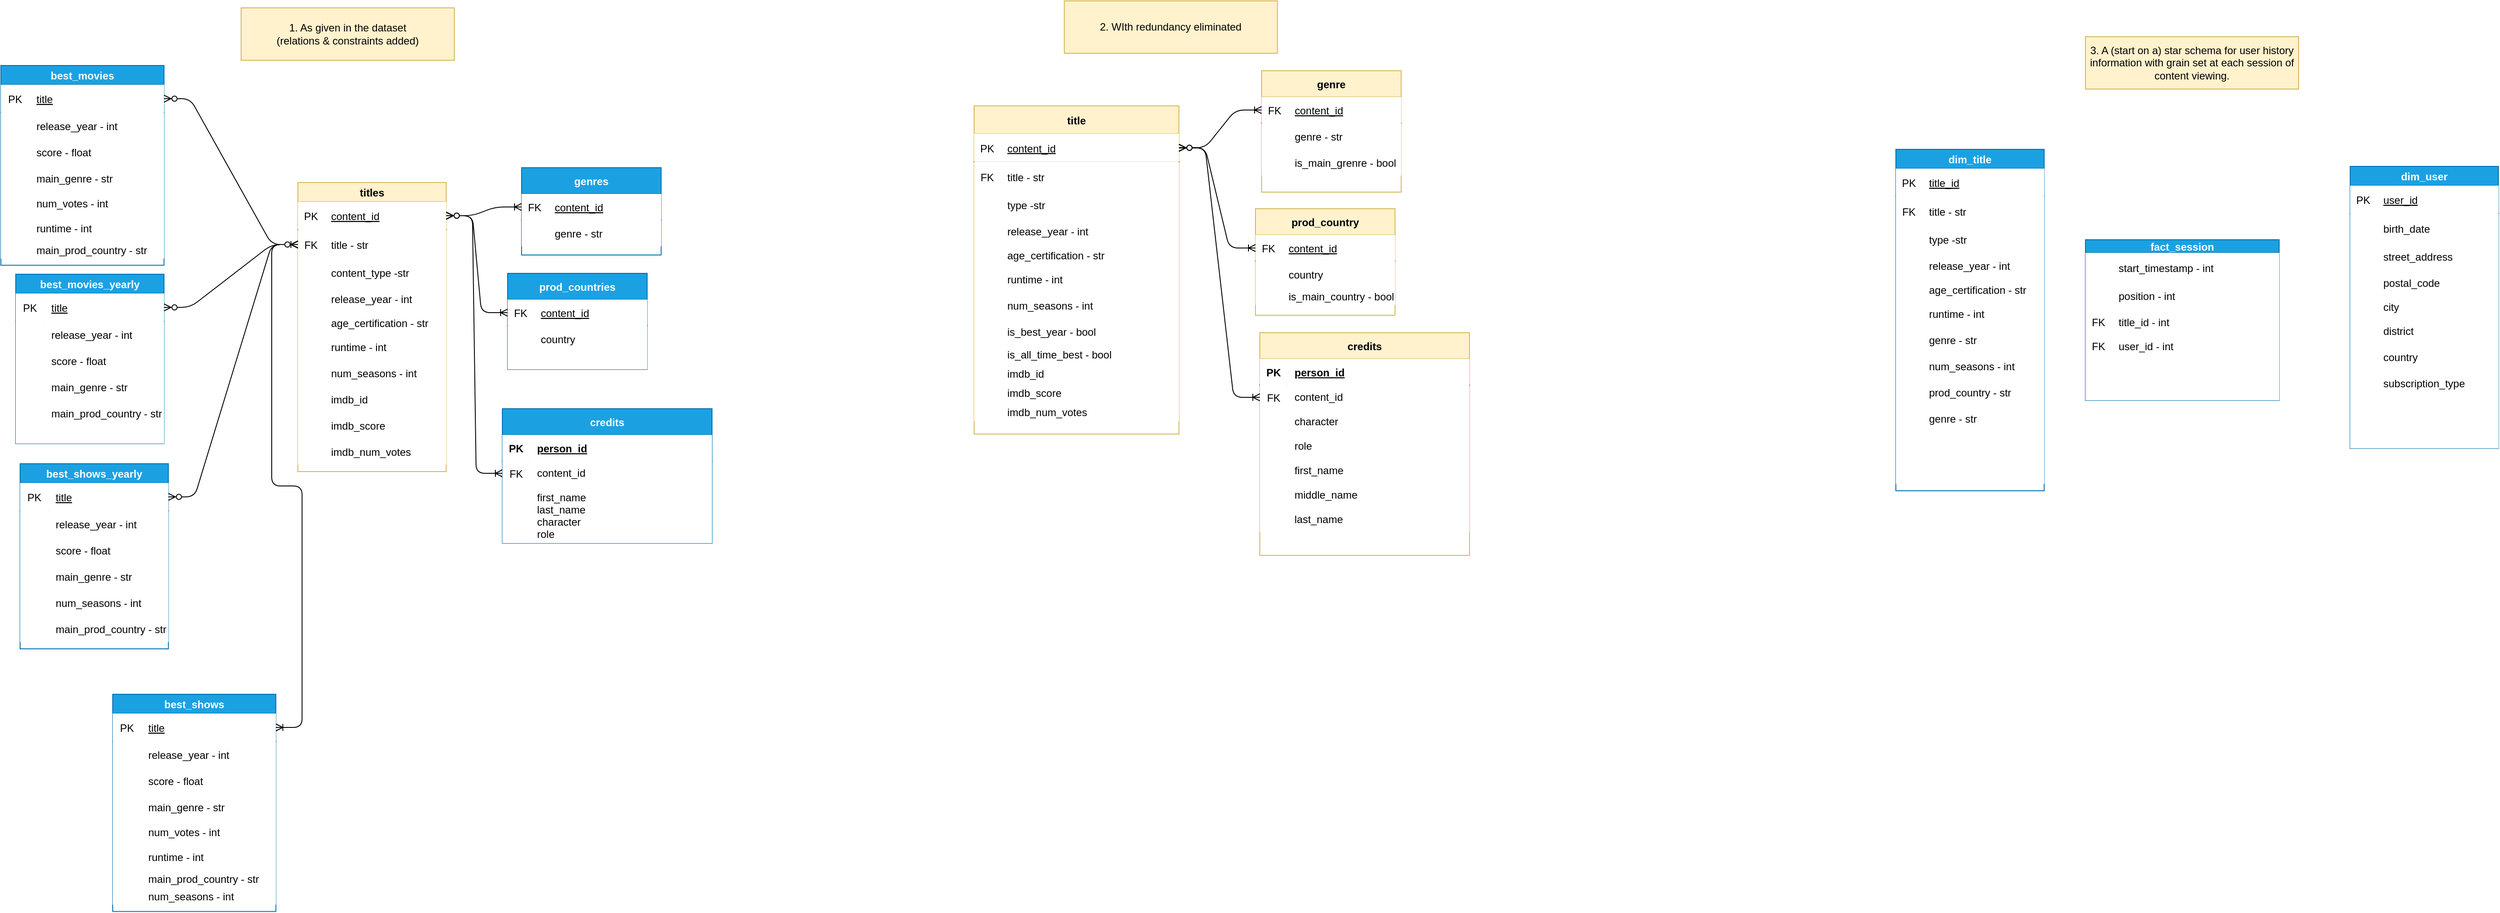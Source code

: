<mxfile version="21.6.8" type="github">
  <diagram id="R2lEEEUBdFMjLlhIrx00" name="Page-1">
    <mxGraphModel dx="1579" dy="1200" grid="0" gridSize="10" guides="1" tooltips="1" connect="1" arrows="1" fold="1" page="0" pageScale="1" pageWidth="850" pageHeight="1100" math="0" shadow="0" extFonts="Permanent Marker^https://fonts.googleapis.com/css?family=Permanent+Marker">
      <root>
        <mxCell id="0" />
        <mxCell id="1" parent="0" />
        <mxCell id="C-vyLk0tnHw3VtMMgP7b-2" value="credits" style="shape=table;startSize=30;container=1;collapsible=1;childLayout=tableLayout;fixedRows=1;rowLines=0;fontStyle=1;align=center;resizeLast=1;fillColor=#1ba1e2;strokeColor=#006EAF;fontColor=#ffffff;" parent="1" vertex="1">
          <mxGeometry x="277" y="181" width="240" height="154" as="geometry" />
        </mxCell>
        <mxCell id="C-vyLk0tnHw3VtMMgP7b-3" value="" style="shape=partialRectangle;collapsible=0;dropTarget=0;pointerEvents=0;points=[[0,0.5],[1,0.5]];portConstraint=eastwest;top=0;left=0;right=0;bottom=1;" parent="C-vyLk0tnHw3VtMMgP7b-2" vertex="1">
          <mxGeometry y="30" width="240" height="30" as="geometry" />
        </mxCell>
        <mxCell id="C-vyLk0tnHw3VtMMgP7b-4" value="PK" style="shape=partialRectangle;overflow=hidden;connectable=0;top=0;left=0;bottom=0;right=0;fontStyle=1;" parent="C-vyLk0tnHw3VtMMgP7b-3" vertex="1">
          <mxGeometry width="31.75" height="30" as="geometry">
            <mxRectangle width="31.75" height="30" as="alternateBounds" />
          </mxGeometry>
        </mxCell>
        <mxCell id="C-vyLk0tnHw3VtMMgP7b-5" value="person_id" style="shape=partialRectangle;overflow=hidden;connectable=0;top=0;left=0;bottom=0;right=0;align=left;spacingLeft=6;fontStyle=5;" parent="C-vyLk0tnHw3VtMMgP7b-3" vertex="1">
          <mxGeometry x="31.75" width="208.25" height="30" as="geometry">
            <mxRectangle width="208.25" height="30" as="alternateBounds" />
          </mxGeometry>
        </mxCell>
        <mxCell id="27" style="shape=partialRectangle;collapsible=0;dropTarget=0;pointerEvents=0;points=[[0,0.5],[1,0.5]];portConstraint=eastwest;top=0;left=0;right=0;bottom=0;" parent="C-vyLk0tnHw3VtMMgP7b-2" vertex="1">
          <mxGeometry y="60" width="240" height="28" as="geometry" />
        </mxCell>
        <mxCell id="28" value="FK" style="shape=partialRectangle;overflow=hidden;connectable=0;top=0;left=0;bottom=0;right=0;" parent="27" vertex="1">
          <mxGeometry width="31.75" height="28" as="geometry">
            <mxRectangle width="31.75" height="28" as="alternateBounds" />
          </mxGeometry>
        </mxCell>
        <mxCell id="29" value="content_id" style="shape=partialRectangle;overflow=hidden;connectable=0;top=0;left=0;bottom=0;right=0;align=left;spacingLeft=6;verticalAlign=top;" parent="27" vertex="1">
          <mxGeometry x="31.75" width="208.25" height="28" as="geometry">
            <mxRectangle width="208.25" height="28" as="alternateBounds" />
          </mxGeometry>
        </mxCell>
        <mxCell id="C-vyLk0tnHw3VtMMgP7b-9" value="" style="shape=partialRectangle;collapsible=0;dropTarget=0;pointerEvents=0;points=[[0,0.5],[1,0.5]];portConstraint=eastwest;top=0;left=0;right=0;bottom=0;" parent="C-vyLk0tnHw3VtMMgP7b-2" vertex="1">
          <mxGeometry y="88" width="240" height="66" as="geometry" />
        </mxCell>
        <mxCell id="C-vyLk0tnHw3VtMMgP7b-10" value="" style="shape=partialRectangle;overflow=hidden;connectable=0;top=0;left=0;bottom=0;right=0;" parent="C-vyLk0tnHw3VtMMgP7b-9" vertex="1">
          <mxGeometry width="31.75" height="66" as="geometry">
            <mxRectangle width="31.75" height="66" as="alternateBounds" />
          </mxGeometry>
        </mxCell>
        <mxCell id="C-vyLk0tnHw3VtMMgP7b-11" value="first_name&#xa;last_name&#xa;character&#xa;role&#xa;" style="shape=partialRectangle;overflow=hidden;connectable=0;top=0;left=0;bottom=0;right=0;align=left;spacingLeft=6;verticalAlign=top;" parent="C-vyLk0tnHw3VtMMgP7b-9" vertex="1">
          <mxGeometry x="31.75" width="208.25" height="66" as="geometry">
            <mxRectangle width="208.25" height="66" as="alternateBounds" />
          </mxGeometry>
        </mxCell>
        <mxCell id="YFGoI8jdiH5YfzTE92s3-36" value="titles" style="shape=table;startSize=22;container=1;collapsible=1;childLayout=tableLayout;fixedRows=1;rowLines=0;fontStyle=1;align=center;resizeLast=1;fillColor=#fff2cc;strokeColor=#d6b656;" parent="1" vertex="1">
          <mxGeometry x="43" y="-78" width="169.75" height="331" as="geometry" />
        </mxCell>
        <mxCell id="YFGoI8jdiH5YfzTE92s3-37" value="" style="shape=partialRectangle;collapsible=0;dropTarget=0;pointerEvents=0;points=[[0,0.5],[1,0.5]];portConstraint=eastwest;top=0;left=0;right=0;bottom=1;" parent="YFGoI8jdiH5YfzTE92s3-36" vertex="1">
          <mxGeometry y="22" width="169.75" height="32" as="geometry" />
        </mxCell>
        <mxCell id="YFGoI8jdiH5YfzTE92s3-38" value="PK" style="shape=partialRectangle;overflow=hidden;connectable=0;top=0;left=0;bottom=0;right=0;fontStyle=0;" parent="YFGoI8jdiH5YfzTE92s3-37" vertex="1">
          <mxGeometry width="30" height="32" as="geometry">
            <mxRectangle width="30" height="32" as="alternateBounds" />
          </mxGeometry>
        </mxCell>
        <mxCell id="YFGoI8jdiH5YfzTE92s3-39" value="content_id" style="shape=partialRectangle;overflow=hidden;connectable=0;top=0;left=0;bottom=0;right=0;align=left;spacingLeft=6;fontStyle=4;" parent="YFGoI8jdiH5YfzTE92s3-37" vertex="1">
          <mxGeometry x="30" width="139.75" height="32" as="geometry">
            <mxRectangle width="139.75" height="32" as="alternateBounds" />
          </mxGeometry>
        </mxCell>
        <mxCell id="YFGoI8jdiH5YfzTE92s3-40" value="" style="shape=partialRectangle;collapsible=0;dropTarget=0;pointerEvents=0;points=[[0,0.5],[1,0.5]];portConstraint=eastwest;top=0;left=0;right=0;bottom=0;" parent="YFGoI8jdiH5YfzTE92s3-36" vertex="1">
          <mxGeometry y="54" width="169.75" height="34" as="geometry" />
        </mxCell>
        <mxCell id="YFGoI8jdiH5YfzTE92s3-41" value="FK" style="shape=partialRectangle;overflow=hidden;connectable=0;top=0;left=0;bottom=0;right=0;" parent="YFGoI8jdiH5YfzTE92s3-40" vertex="1">
          <mxGeometry width="30" height="34" as="geometry">
            <mxRectangle width="30" height="34" as="alternateBounds" />
          </mxGeometry>
        </mxCell>
        <mxCell id="YFGoI8jdiH5YfzTE92s3-42" value="title - str" style="shape=partialRectangle;overflow=hidden;connectable=0;top=0;left=0;bottom=0;right=0;align=left;spacingLeft=6;" parent="YFGoI8jdiH5YfzTE92s3-40" vertex="1">
          <mxGeometry x="30" width="139.75" height="34" as="geometry">
            <mxRectangle width="139.75" height="34" as="alternateBounds" />
          </mxGeometry>
        </mxCell>
        <mxCell id="3" style="shape=partialRectangle;collapsible=0;dropTarget=0;pointerEvents=0;points=[[0,0.5],[1,0.5]];portConstraint=eastwest;top=0;left=0;right=0;bottom=0;" parent="YFGoI8jdiH5YfzTE92s3-36" vertex="1">
          <mxGeometry y="88" width="169.75" height="30" as="geometry" />
        </mxCell>
        <mxCell id="4" style="shape=partialRectangle;overflow=hidden;connectable=0;top=0;left=0;bottom=0;right=0;" parent="3" vertex="1">
          <mxGeometry width="30" height="30" as="geometry">
            <mxRectangle width="30" height="30" as="alternateBounds" />
          </mxGeometry>
        </mxCell>
        <mxCell id="5" value="content_type -str" style="shape=partialRectangle;overflow=hidden;connectable=0;top=0;left=0;bottom=0;right=0;align=left;spacingLeft=6;" parent="3" vertex="1">
          <mxGeometry x="30" width="139.75" height="30" as="geometry">
            <mxRectangle width="139.75" height="30" as="alternateBounds" />
          </mxGeometry>
        </mxCell>
        <mxCell id="6" style="shape=partialRectangle;collapsible=0;dropTarget=0;pointerEvents=0;points=[[0,0.5],[1,0.5]];portConstraint=eastwest;top=0;left=0;right=0;bottom=0;" parent="YFGoI8jdiH5YfzTE92s3-36" vertex="1">
          <mxGeometry y="118" width="169.75" height="30" as="geometry" />
        </mxCell>
        <mxCell id="7" style="shape=partialRectangle;overflow=hidden;connectable=0;top=0;left=0;bottom=0;right=0;" parent="6" vertex="1">
          <mxGeometry width="30" height="30" as="geometry">
            <mxRectangle width="30" height="30" as="alternateBounds" />
          </mxGeometry>
        </mxCell>
        <mxCell id="8" value="release_year - int" style="shape=partialRectangle;overflow=hidden;connectable=0;top=0;left=0;bottom=0;right=0;align=left;spacingLeft=6;" parent="6" vertex="1">
          <mxGeometry x="30" width="139.75" height="30" as="geometry">
            <mxRectangle width="139.75" height="30" as="alternateBounds" />
          </mxGeometry>
        </mxCell>
        <mxCell id="9" style="shape=partialRectangle;collapsible=0;dropTarget=0;pointerEvents=0;points=[[0,0.5],[1,0.5]];portConstraint=eastwest;top=0;left=0;right=0;bottom=0;" parent="YFGoI8jdiH5YfzTE92s3-36" vertex="1">
          <mxGeometry y="148" width="169.75" height="25" as="geometry" />
        </mxCell>
        <mxCell id="10" style="shape=partialRectangle;overflow=hidden;connectable=0;top=0;left=0;bottom=0;right=0;" parent="9" vertex="1">
          <mxGeometry width="30" height="25" as="geometry">
            <mxRectangle width="30" height="25" as="alternateBounds" />
          </mxGeometry>
        </mxCell>
        <mxCell id="11" value="age_certification - str" style="shape=partialRectangle;overflow=hidden;connectable=0;top=0;left=0;bottom=0;right=0;align=left;spacingLeft=6;" parent="9" vertex="1">
          <mxGeometry x="30" width="139.75" height="25" as="geometry">
            <mxRectangle width="139.75" height="25" as="alternateBounds" />
          </mxGeometry>
        </mxCell>
        <mxCell id="12" style="shape=partialRectangle;collapsible=0;dropTarget=0;pointerEvents=0;points=[[0,0.5],[1,0.5]];portConstraint=eastwest;top=0;left=0;right=0;bottom=0;" parent="YFGoI8jdiH5YfzTE92s3-36" vertex="1">
          <mxGeometry y="173" width="169.75" height="30" as="geometry" />
        </mxCell>
        <mxCell id="13" style="shape=partialRectangle;overflow=hidden;connectable=0;top=0;left=0;bottom=0;right=0;" parent="12" vertex="1">
          <mxGeometry width="30" height="30" as="geometry">
            <mxRectangle width="30" height="30" as="alternateBounds" />
          </mxGeometry>
        </mxCell>
        <mxCell id="14" value="runtime - int" style="shape=partialRectangle;overflow=hidden;connectable=0;top=0;left=0;bottom=0;right=0;align=left;spacingLeft=6;" parent="12" vertex="1">
          <mxGeometry x="30" width="139.75" height="30" as="geometry">
            <mxRectangle width="139.75" height="30" as="alternateBounds" />
          </mxGeometry>
        </mxCell>
        <mxCell id="18" style="shape=partialRectangle;collapsible=0;dropTarget=0;pointerEvents=0;points=[[0,0.5],[1,0.5]];portConstraint=eastwest;top=0;left=0;right=0;bottom=0;" parent="YFGoI8jdiH5YfzTE92s3-36" vertex="1">
          <mxGeometry y="203" width="169.75" height="30" as="geometry" />
        </mxCell>
        <mxCell id="19" style="shape=partialRectangle;overflow=hidden;connectable=0;top=0;left=0;bottom=0;right=0;" parent="18" vertex="1">
          <mxGeometry width="30" height="30" as="geometry">
            <mxRectangle width="30" height="30" as="alternateBounds" />
          </mxGeometry>
        </mxCell>
        <mxCell id="20" value="num_seasons - int" style="shape=partialRectangle;overflow=hidden;connectable=0;top=0;left=0;bottom=0;right=0;align=left;spacingLeft=6;" parent="18" vertex="1">
          <mxGeometry x="30" width="139.75" height="30" as="geometry">
            <mxRectangle width="139.75" height="30" as="alternateBounds" />
          </mxGeometry>
        </mxCell>
        <mxCell id="S2tQENDXbDARH6V6zAQ_-350" style="shape=partialRectangle;collapsible=0;dropTarget=0;pointerEvents=0;points=[[0,0.5],[1,0.5]];portConstraint=eastwest;top=0;left=0;right=0;bottom=0;" parent="YFGoI8jdiH5YfzTE92s3-36" vertex="1">
          <mxGeometry y="233" width="169.75" height="30" as="geometry" />
        </mxCell>
        <mxCell id="S2tQENDXbDARH6V6zAQ_-351" style="shape=partialRectangle;overflow=hidden;connectable=0;top=0;left=0;bottom=0;right=0;" parent="S2tQENDXbDARH6V6zAQ_-350" vertex="1">
          <mxGeometry width="30" height="30" as="geometry">
            <mxRectangle width="30" height="30" as="alternateBounds" />
          </mxGeometry>
        </mxCell>
        <mxCell id="S2tQENDXbDARH6V6zAQ_-352" value="imdb_id" style="shape=partialRectangle;overflow=hidden;connectable=0;top=0;left=0;bottom=0;right=0;align=left;spacingLeft=6;" parent="S2tQENDXbDARH6V6zAQ_-350" vertex="1">
          <mxGeometry x="30" width="139.75" height="30" as="geometry">
            <mxRectangle width="139.75" height="30" as="alternateBounds" />
          </mxGeometry>
        </mxCell>
        <mxCell id="S2tQENDXbDARH6V6zAQ_-353" style="shape=partialRectangle;collapsible=0;dropTarget=0;pointerEvents=0;points=[[0,0.5],[1,0.5]];portConstraint=eastwest;top=0;left=0;right=0;bottom=0;" parent="YFGoI8jdiH5YfzTE92s3-36" vertex="1">
          <mxGeometry y="263" width="169.75" height="30" as="geometry" />
        </mxCell>
        <mxCell id="S2tQENDXbDARH6V6zAQ_-354" style="shape=partialRectangle;overflow=hidden;connectable=0;top=0;left=0;bottom=0;right=0;" parent="S2tQENDXbDARH6V6zAQ_-353" vertex="1">
          <mxGeometry width="30" height="30" as="geometry">
            <mxRectangle width="30" height="30" as="alternateBounds" />
          </mxGeometry>
        </mxCell>
        <mxCell id="S2tQENDXbDARH6V6zAQ_-355" value="imdb_score" style="shape=partialRectangle;overflow=hidden;connectable=0;top=0;left=0;bottom=0;right=0;align=left;spacingLeft=6;" parent="S2tQENDXbDARH6V6zAQ_-353" vertex="1">
          <mxGeometry x="30" width="139.75" height="30" as="geometry">
            <mxRectangle width="139.75" height="30" as="alternateBounds" />
          </mxGeometry>
        </mxCell>
        <mxCell id="S2tQENDXbDARH6V6zAQ_-356" style="shape=partialRectangle;collapsible=0;dropTarget=0;pointerEvents=0;points=[[0,0.5],[1,0.5]];portConstraint=eastwest;top=0;left=0;right=0;bottom=0;" parent="YFGoI8jdiH5YfzTE92s3-36" vertex="1">
          <mxGeometry y="293" width="169.75" height="30" as="geometry" />
        </mxCell>
        <mxCell id="S2tQENDXbDARH6V6zAQ_-357" style="shape=partialRectangle;overflow=hidden;connectable=0;top=0;left=0;bottom=0;right=0;" parent="S2tQENDXbDARH6V6zAQ_-356" vertex="1">
          <mxGeometry width="30" height="30" as="geometry">
            <mxRectangle width="30" height="30" as="alternateBounds" />
          </mxGeometry>
        </mxCell>
        <mxCell id="S2tQENDXbDARH6V6zAQ_-358" value="imdb_num_votes" style="shape=partialRectangle;overflow=hidden;connectable=0;top=0;left=0;bottom=0;right=0;align=left;spacingLeft=6;" parent="S2tQENDXbDARH6V6zAQ_-356" vertex="1">
          <mxGeometry x="30" width="139.75" height="30" as="geometry">
            <mxRectangle width="139.75" height="30" as="alternateBounds" />
          </mxGeometry>
        </mxCell>
        <mxCell id="YFGoI8jdiH5YfzTE92s3-52" value="genres" style="shape=table;startSize=30;container=1;collapsible=1;childLayout=tableLayout;fixedRows=1;rowLines=0;fontStyle=1;align=center;resizeLast=1;fillColor=#1ba1e2;strokeColor=#006EAF;fontColor=#ffffff;" parent="1" vertex="1">
          <mxGeometry x="299" y="-95" width="159.75" height="100" as="geometry" />
        </mxCell>
        <mxCell id="YFGoI8jdiH5YfzTE92s3-53" value="" style="shape=partialRectangle;collapsible=0;dropTarget=0;pointerEvents=0;points=[[0,0.5],[1,0.5]];portConstraint=eastwest;top=0;left=0;right=0;bottom=1;" parent="YFGoI8jdiH5YfzTE92s3-52" vertex="1">
          <mxGeometry y="30" width="159.75" height="30" as="geometry" />
        </mxCell>
        <mxCell id="YFGoI8jdiH5YfzTE92s3-54" value="FK" style="shape=partialRectangle;overflow=hidden;connectable=0;top=0;left=0;bottom=0;right=0;fontStyle=0;" parent="YFGoI8jdiH5YfzTE92s3-53" vertex="1">
          <mxGeometry width="30" height="30" as="geometry">
            <mxRectangle width="30" height="30" as="alternateBounds" />
          </mxGeometry>
        </mxCell>
        <mxCell id="YFGoI8jdiH5YfzTE92s3-55" value="content_id" style="shape=partialRectangle;overflow=hidden;connectable=0;top=0;left=0;bottom=0;right=0;align=left;spacingLeft=6;fontStyle=4;" parent="YFGoI8jdiH5YfzTE92s3-53" vertex="1">
          <mxGeometry x="30" width="129.75" height="30" as="geometry">
            <mxRectangle width="129.75" height="30" as="alternateBounds" />
          </mxGeometry>
        </mxCell>
        <mxCell id="YFGoI8jdiH5YfzTE92s3-56" value="" style="shape=partialRectangle;collapsible=0;dropTarget=0;pointerEvents=0;points=[[0,0.5],[1,0.5]];portConstraint=eastwest;top=0;left=0;right=0;bottom=0;" parent="YFGoI8jdiH5YfzTE92s3-52" vertex="1">
          <mxGeometry y="60" width="159.75" height="30" as="geometry" />
        </mxCell>
        <mxCell id="YFGoI8jdiH5YfzTE92s3-57" value="" style="shape=partialRectangle;overflow=hidden;connectable=0;top=0;left=0;bottom=0;right=0;" parent="YFGoI8jdiH5YfzTE92s3-56" vertex="1">
          <mxGeometry width="30" height="30" as="geometry">
            <mxRectangle width="30" height="30" as="alternateBounds" />
          </mxGeometry>
        </mxCell>
        <mxCell id="YFGoI8jdiH5YfzTE92s3-58" value="genre - str" style="shape=partialRectangle;overflow=hidden;connectable=0;top=0;left=0;bottom=0;right=0;align=left;spacingLeft=6;" parent="YFGoI8jdiH5YfzTE92s3-56" vertex="1">
          <mxGeometry x="30" width="129.75" height="30" as="geometry">
            <mxRectangle width="129.75" height="30" as="alternateBounds" />
          </mxGeometry>
        </mxCell>
        <mxCell id="AO1zrGgT2cooBu88k1n--1" value="prod_countries" style="shape=table;startSize=30;container=1;collapsible=1;childLayout=tableLayout;fixedRows=1;rowLines=0;fontStyle=1;align=center;resizeLast=1;fillColor=#1ba1e2;strokeColor=#006EAF;fontColor=#ffffff;" parent="1" vertex="1">
          <mxGeometry x="283" y="26" width="159.75" height="110" as="geometry" />
        </mxCell>
        <mxCell id="AO1zrGgT2cooBu88k1n--2" value="" style="shape=partialRectangle;collapsible=0;dropTarget=0;pointerEvents=0;points=[[0,0.5],[1,0.5]];portConstraint=eastwest;top=0;left=0;right=0;bottom=1;" parent="AO1zrGgT2cooBu88k1n--1" vertex="1">
          <mxGeometry y="30" width="159.75" height="30" as="geometry" />
        </mxCell>
        <mxCell id="AO1zrGgT2cooBu88k1n--3" value="FK" style="shape=partialRectangle;overflow=hidden;connectable=0;top=0;left=0;bottom=0;right=0;fontStyle=0;" parent="AO1zrGgT2cooBu88k1n--2" vertex="1">
          <mxGeometry width="30" height="30" as="geometry">
            <mxRectangle width="30" height="30" as="alternateBounds" />
          </mxGeometry>
        </mxCell>
        <mxCell id="AO1zrGgT2cooBu88k1n--4" value="content_id" style="shape=partialRectangle;overflow=hidden;connectable=0;top=0;left=0;bottom=0;right=0;align=left;spacingLeft=6;fontStyle=4;" parent="AO1zrGgT2cooBu88k1n--2" vertex="1">
          <mxGeometry x="30" width="129.75" height="30" as="geometry">
            <mxRectangle width="129.75" height="30" as="alternateBounds" />
          </mxGeometry>
        </mxCell>
        <mxCell id="AO1zrGgT2cooBu88k1n--5" value="" style="shape=partialRectangle;collapsible=0;dropTarget=0;pointerEvents=0;points=[[0,0.5],[1,0.5]];portConstraint=eastwest;top=0;left=0;right=0;bottom=0;" parent="AO1zrGgT2cooBu88k1n--1" vertex="1">
          <mxGeometry y="60" width="159.75" height="30" as="geometry" />
        </mxCell>
        <mxCell id="AO1zrGgT2cooBu88k1n--6" value="" style="shape=partialRectangle;overflow=hidden;connectable=0;top=0;left=0;bottom=0;right=0;" parent="AO1zrGgT2cooBu88k1n--5" vertex="1">
          <mxGeometry width="30" height="30" as="geometry">
            <mxRectangle width="30" height="30" as="alternateBounds" />
          </mxGeometry>
        </mxCell>
        <mxCell id="AO1zrGgT2cooBu88k1n--7" value="country" style="shape=partialRectangle;overflow=hidden;connectable=0;top=0;left=0;bottom=0;right=0;align=left;spacingLeft=6;" parent="AO1zrGgT2cooBu88k1n--5" vertex="1">
          <mxGeometry x="30" width="129.75" height="30" as="geometry">
            <mxRectangle width="129.75" height="30" as="alternateBounds" />
          </mxGeometry>
        </mxCell>
        <mxCell id="AO1zrGgT2cooBu88k1n--8" value="" style="shape=partialRectangle;collapsible=0;dropTarget=0;pointerEvents=0;points=[[0,0.5],[1,0.5]];portConstraint=eastwest;top=0;left=0;right=0;bottom=0;" parent="AO1zrGgT2cooBu88k1n--1" vertex="1">
          <mxGeometry y="90" width="159.75" height="20" as="geometry" />
        </mxCell>
        <mxCell id="AO1zrGgT2cooBu88k1n--9" value="" style="shape=partialRectangle;overflow=hidden;connectable=0;top=0;left=0;bottom=0;right=0;" parent="AO1zrGgT2cooBu88k1n--8" vertex="1">
          <mxGeometry width="30" height="20" as="geometry">
            <mxRectangle width="30" height="20" as="alternateBounds" />
          </mxGeometry>
        </mxCell>
        <mxCell id="AO1zrGgT2cooBu88k1n--10" value="" style="shape=partialRectangle;overflow=hidden;connectable=0;top=0;left=0;bottom=0;right=0;align=left;spacingLeft=6;" parent="AO1zrGgT2cooBu88k1n--8" vertex="1">
          <mxGeometry x="30" width="129.75" height="20" as="geometry">
            <mxRectangle width="129.75" height="20" as="alternateBounds" />
          </mxGeometry>
        </mxCell>
        <mxCell id="YFGoI8jdiH5YfzTE92s3-62" value="" style="edgeStyle=entityRelationEdgeStyle;endArrow=ERzeroToMany;startArrow=ERoneToMany;endFill=1;startFill=0;entryX=1;entryY=0.5;entryDx=0;entryDy=0;exitX=0;exitY=0.5;exitDx=0;exitDy=0;" parent="1" source="YFGoI8jdiH5YfzTE92s3-53" target="YFGoI8jdiH5YfzTE92s3-37" edge="1">
          <mxGeometry width="100" height="100" relative="1" as="geometry">
            <mxPoint x="165" y="178" as="sourcePoint" />
            <mxPoint x="156" y="264" as="targetPoint" />
          </mxGeometry>
        </mxCell>
        <mxCell id="C-vyLk0tnHw3VtMMgP7b-12" value="" style="edgeStyle=entityRelationEdgeStyle;endArrow=ERzeroToMany;startArrow=ERoneToMany;endFill=1;startFill=0;exitX=0;exitY=0.5;exitDx=0;exitDy=0;entryX=1;entryY=0.5;entryDx=0;entryDy=0;" parent="1" source="AO1zrGgT2cooBu88k1n--2" target="YFGoI8jdiH5YfzTE92s3-37" edge="1">
          <mxGeometry width="100" height="100" relative="1" as="geometry">
            <mxPoint x="229" y="389.13" as="sourcePoint" />
            <mxPoint x="236" y="-24" as="targetPoint" />
          </mxGeometry>
        </mxCell>
        <mxCell id="30" value="" style="edgeStyle=entityRelationEdgeStyle;endArrow=ERzeroToMany;startArrow=ERoneToMany;endFill=1;startFill=0;exitX=0;exitY=0.5;exitDx=0;exitDy=0;" parent="1" source="27" target="YFGoI8jdiH5YfzTE92s3-37" edge="1">
          <mxGeometry width="100" height="100" relative="1" as="geometry">
            <mxPoint x="408" y="245" as="sourcePoint" />
            <mxPoint x="213.75" y="-144" as="targetPoint" />
          </mxGeometry>
        </mxCell>
        <mxCell id="32" value="best_movies_yearly" style="shape=table;startSize=22;container=1;collapsible=1;childLayout=tableLayout;fixedRows=1;rowLines=0;fontStyle=1;align=center;resizeLast=1;fillColor=#1ba1e2;strokeColor=#006EAF;fontColor=#ffffff;" parent="1" vertex="1">
          <mxGeometry x="-280" y="27" width="169.75" height="194" as="geometry" />
        </mxCell>
        <mxCell id="33" value="" style="shape=partialRectangle;collapsible=0;dropTarget=0;pointerEvents=0;points=[[0,0.5],[1,0.5]];portConstraint=eastwest;top=0;left=0;right=0;bottom=1;" parent="32" vertex="1">
          <mxGeometry y="22" width="169.75" height="32" as="geometry" />
        </mxCell>
        <mxCell id="34" value="PK" style="shape=partialRectangle;overflow=hidden;connectable=0;top=0;left=0;bottom=0;right=0;fontStyle=0;" parent="33" vertex="1">
          <mxGeometry width="32.75" height="32" as="geometry">
            <mxRectangle width="32.75" height="32" as="alternateBounds" />
          </mxGeometry>
        </mxCell>
        <mxCell id="35" value="title" style="shape=partialRectangle;overflow=hidden;connectable=0;top=0;left=0;bottom=0;right=0;align=left;spacingLeft=6;fontStyle=4;" parent="33" vertex="1">
          <mxGeometry x="32.75" width="137" height="32" as="geometry">
            <mxRectangle width="137" height="32" as="alternateBounds" />
          </mxGeometry>
        </mxCell>
        <mxCell id="42" style="shape=partialRectangle;collapsible=0;dropTarget=0;pointerEvents=0;points=[[0,0.5],[1,0.5]];portConstraint=eastwest;top=0;left=0;right=0;bottom=0;" parent="32" vertex="1">
          <mxGeometry y="54" width="169.75" height="30" as="geometry" />
        </mxCell>
        <mxCell id="43" style="shape=partialRectangle;overflow=hidden;connectable=0;top=0;left=0;bottom=0;right=0;" parent="42" vertex="1">
          <mxGeometry width="32.75" height="30" as="geometry">
            <mxRectangle width="32.75" height="30" as="alternateBounds" />
          </mxGeometry>
        </mxCell>
        <mxCell id="44" value="release_year - int" style="shape=partialRectangle;overflow=hidden;connectable=0;top=0;left=0;bottom=0;right=0;align=left;spacingLeft=6;" parent="42" vertex="1">
          <mxGeometry x="32.75" width="137" height="30" as="geometry">
            <mxRectangle width="137" height="30" as="alternateBounds" />
          </mxGeometry>
        </mxCell>
        <mxCell id="48" style="shape=partialRectangle;collapsible=0;dropTarget=0;pointerEvents=0;points=[[0,0.5],[1,0.5]];portConstraint=eastwest;top=0;left=0;right=0;bottom=0;" parent="32" vertex="1">
          <mxGeometry y="84" width="169.75" height="30" as="geometry" />
        </mxCell>
        <mxCell id="49" style="shape=partialRectangle;overflow=hidden;connectable=0;top=0;left=0;bottom=0;right=0;" parent="48" vertex="1">
          <mxGeometry width="32.75" height="30" as="geometry">
            <mxRectangle width="32.75" height="30" as="alternateBounds" />
          </mxGeometry>
        </mxCell>
        <mxCell id="50" value="score - float" style="shape=partialRectangle;overflow=hidden;connectable=0;top=0;left=0;bottom=0;right=0;align=left;spacingLeft=6;" parent="48" vertex="1">
          <mxGeometry x="32.75" width="137" height="30" as="geometry">
            <mxRectangle width="137" height="30" as="alternateBounds" />
          </mxGeometry>
        </mxCell>
        <mxCell id="51" style="shape=partialRectangle;collapsible=0;dropTarget=0;pointerEvents=0;points=[[0,0.5],[1,0.5]];portConstraint=eastwest;top=0;left=0;right=0;bottom=0;" parent="32" vertex="1">
          <mxGeometry y="114" width="169.75" height="30" as="geometry" />
        </mxCell>
        <mxCell id="52" style="shape=partialRectangle;overflow=hidden;connectable=0;top=0;left=0;bottom=0;right=0;" parent="51" vertex="1">
          <mxGeometry width="32.75" height="30" as="geometry">
            <mxRectangle width="32.75" height="30" as="alternateBounds" />
          </mxGeometry>
        </mxCell>
        <mxCell id="53" value="main_genre - str" style="shape=partialRectangle;overflow=hidden;connectable=0;top=0;left=0;bottom=0;right=0;align=left;spacingLeft=6;" parent="51" vertex="1">
          <mxGeometry x="32.75" width="137" height="30" as="geometry">
            <mxRectangle width="137" height="30" as="alternateBounds" />
          </mxGeometry>
        </mxCell>
        <mxCell id="54" style="shape=partialRectangle;collapsible=0;dropTarget=0;pointerEvents=0;points=[[0,0.5],[1,0.5]];portConstraint=eastwest;top=0;left=0;right=0;bottom=0;" parent="32" vertex="1">
          <mxGeometry y="144" width="169.75" height="30" as="geometry" />
        </mxCell>
        <mxCell id="55" style="shape=partialRectangle;overflow=hidden;connectable=0;top=0;left=0;bottom=0;right=0;" parent="54" vertex="1">
          <mxGeometry width="32.75" height="30" as="geometry">
            <mxRectangle width="32.75" height="30" as="alternateBounds" />
          </mxGeometry>
        </mxCell>
        <mxCell id="56" value="main_prod_country - str" style="shape=partialRectangle;overflow=hidden;connectable=0;top=0;left=0;bottom=0;right=0;align=left;spacingLeft=6;" parent="54" vertex="1">
          <mxGeometry x="32.75" width="137" height="30" as="geometry">
            <mxRectangle width="137" height="30" as="alternateBounds" />
          </mxGeometry>
        </mxCell>
        <mxCell id="60" style="shape=partialRectangle;collapsible=0;dropTarget=0;pointerEvents=0;points=[[0,0.5],[1,0.5]];portConstraint=eastwest;top=0;left=0;right=0;bottom=0;" parent="32" vertex="1">
          <mxGeometry y="174" width="169.75" height="20" as="geometry" />
        </mxCell>
        <mxCell id="61" style="shape=partialRectangle;overflow=hidden;connectable=0;top=0;left=0;bottom=0;right=0;" parent="60" vertex="1">
          <mxGeometry width="32.75" height="20" as="geometry">
            <mxRectangle width="32.75" height="20" as="alternateBounds" />
          </mxGeometry>
        </mxCell>
        <mxCell id="62" style="shape=partialRectangle;overflow=hidden;connectable=0;top=0;left=0;bottom=0;right=0;align=left;spacingLeft=6;" parent="60" vertex="1">
          <mxGeometry x="32.75" width="137" height="20" as="geometry">
            <mxRectangle width="137" height="20" as="alternateBounds" />
          </mxGeometry>
        </mxCell>
        <mxCell id="63" value="" style="edgeStyle=entityRelationEdgeStyle;endArrow=ERzeroToMany;startArrow=ERoneToMany;endFill=1;startFill=0;exitX=0;exitY=0.5;exitDx=0;exitDy=0;" parent="1" source="YFGoI8jdiH5YfzTE92s3-40" target="33" edge="1">
          <mxGeometry width="100" height="100" relative="1" as="geometry">
            <mxPoint x="309" y="-40" as="sourcePoint" />
            <mxPoint x="223.75" y="67" as="targetPoint" />
          </mxGeometry>
        </mxCell>
        <mxCell id="64" value="best_movies" style="shape=table;startSize=22;container=1;collapsible=1;childLayout=tableLayout;fixedRows=1;rowLines=0;fontStyle=1;align=center;resizeLast=1;fillColor=#1ba1e2;strokeColor=#006EAF;fontColor=#ffffff;" parent="1" vertex="1">
          <mxGeometry x="-297" y="-212" width="186.75" height="228.75" as="geometry" />
        </mxCell>
        <mxCell id="65" value="" style="shape=partialRectangle;collapsible=0;dropTarget=0;pointerEvents=0;points=[[0,0.5],[1,0.5]];portConstraint=eastwest;top=0;left=0;right=0;bottom=1;" parent="64" vertex="1">
          <mxGeometry y="22" width="186.75" height="32" as="geometry" />
        </mxCell>
        <mxCell id="66" value="PK" style="shape=partialRectangle;overflow=hidden;connectable=0;top=0;left=0;bottom=0;right=0;fontStyle=0;" parent="65" vertex="1">
          <mxGeometry width="32.75" height="32" as="geometry">
            <mxRectangle width="32.75" height="32" as="alternateBounds" />
          </mxGeometry>
        </mxCell>
        <mxCell id="67" value="title" style="shape=partialRectangle;overflow=hidden;connectable=0;top=0;left=0;bottom=0;right=0;align=left;spacingLeft=6;fontStyle=4;" parent="65" vertex="1">
          <mxGeometry x="32.75" width="154" height="32" as="geometry">
            <mxRectangle width="154" height="32" as="alternateBounds" />
          </mxGeometry>
        </mxCell>
        <mxCell id="68" style="shape=partialRectangle;collapsible=0;dropTarget=0;pointerEvents=0;points=[[0,0.5],[1,0.5]];portConstraint=eastwest;top=0;left=0;right=0;bottom=0;" parent="64" vertex="1">
          <mxGeometry y="54" width="186.75" height="30" as="geometry" />
        </mxCell>
        <mxCell id="69" style="shape=partialRectangle;overflow=hidden;connectable=0;top=0;left=0;bottom=0;right=0;" parent="68" vertex="1">
          <mxGeometry width="32.75" height="30" as="geometry">
            <mxRectangle width="32.75" height="30" as="alternateBounds" />
          </mxGeometry>
        </mxCell>
        <mxCell id="70" value="release_year - int" style="shape=partialRectangle;overflow=hidden;connectable=0;top=0;left=0;bottom=0;right=0;align=left;spacingLeft=6;" parent="68" vertex="1">
          <mxGeometry x="32.75" width="154" height="30" as="geometry">
            <mxRectangle width="154" height="30" as="alternateBounds" />
          </mxGeometry>
        </mxCell>
        <mxCell id="71" style="shape=partialRectangle;collapsible=0;dropTarget=0;pointerEvents=0;points=[[0,0.5],[1,0.5]];portConstraint=eastwest;top=0;left=0;right=0;bottom=0;" parent="64" vertex="1">
          <mxGeometry y="84" width="186.75" height="30" as="geometry" />
        </mxCell>
        <mxCell id="72" style="shape=partialRectangle;overflow=hidden;connectable=0;top=0;left=0;bottom=0;right=0;" parent="71" vertex="1">
          <mxGeometry width="32.75" height="30" as="geometry">
            <mxRectangle width="32.75" height="30" as="alternateBounds" />
          </mxGeometry>
        </mxCell>
        <mxCell id="73" value="score - float" style="shape=partialRectangle;overflow=hidden;connectable=0;top=0;left=0;bottom=0;right=0;align=left;spacingLeft=6;" parent="71" vertex="1">
          <mxGeometry x="32.75" width="154" height="30" as="geometry">
            <mxRectangle width="154" height="30" as="alternateBounds" />
          </mxGeometry>
        </mxCell>
        <mxCell id="74" style="shape=partialRectangle;collapsible=0;dropTarget=0;pointerEvents=0;points=[[0,0.5],[1,0.5]];portConstraint=eastwest;top=0;left=0;right=0;bottom=0;" parent="64" vertex="1">
          <mxGeometry y="114" width="186.75" height="30" as="geometry" />
        </mxCell>
        <mxCell id="75" style="shape=partialRectangle;overflow=hidden;connectable=0;top=0;left=0;bottom=0;right=0;" parent="74" vertex="1">
          <mxGeometry width="32.75" height="30" as="geometry">
            <mxRectangle width="32.75" height="30" as="alternateBounds" />
          </mxGeometry>
        </mxCell>
        <mxCell id="76" value="main_genre - str" style="shape=partialRectangle;overflow=hidden;connectable=0;top=0;left=0;bottom=0;right=0;align=left;spacingLeft=6;" parent="74" vertex="1">
          <mxGeometry x="32.75" width="154" height="30" as="geometry">
            <mxRectangle width="154" height="30" as="alternateBounds" />
          </mxGeometry>
        </mxCell>
        <mxCell id="77" style="shape=partialRectangle;collapsible=0;dropTarget=0;pointerEvents=0;points=[[0,0.5],[1,0.5]];portConstraint=eastwest;top=0;left=0;right=0;bottom=0;" parent="64" vertex="1">
          <mxGeometry y="144" width="186.75" height="27" as="geometry" />
        </mxCell>
        <mxCell id="78" style="shape=partialRectangle;overflow=hidden;connectable=0;top=0;left=0;bottom=0;right=0;" parent="77" vertex="1">
          <mxGeometry width="32.75" height="27" as="geometry">
            <mxRectangle width="32.75" height="27" as="alternateBounds" />
          </mxGeometry>
        </mxCell>
        <mxCell id="79" value="num_votes - int" style="shape=partialRectangle;overflow=hidden;connectable=0;top=0;left=0;bottom=0;right=0;align=left;spacingLeft=6;" parent="77" vertex="1">
          <mxGeometry x="32.75" width="154" height="27" as="geometry">
            <mxRectangle width="154" height="27" as="alternateBounds" />
          </mxGeometry>
        </mxCell>
        <mxCell id="80" style="shape=partialRectangle;collapsible=0;dropTarget=0;pointerEvents=0;points=[[0,0.5],[1,0.5]];portConstraint=eastwest;top=0;left=0;right=0;bottom=0;" parent="64" vertex="1">
          <mxGeometry y="171" width="186.75" height="30" as="geometry" />
        </mxCell>
        <mxCell id="81" style="shape=partialRectangle;overflow=hidden;connectable=0;top=0;left=0;bottom=0;right=0;" parent="80" vertex="1">
          <mxGeometry width="32.75" height="30" as="geometry">
            <mxRectangle width="32.75" height="30" as="alternateBounds" />
          </mxGeometry>
        </mxCell>
        <mxCell id="82" value="runtime - int" style="shape=partialRectangle;overflow=hidden;connectable=0;top=0;left=0;bottom=0;right=0;align=left;spacingLeft=6;" parent="80" vertex="1">
          <mxGeometry x="32.75" width="154" height="30" as="geometry">
            <mxRectangle width="154" height="30" as="alternateBounds" />
          </mxGeometry>
        </mxCell>
        <mxCell id="83" style="shape=partialRectangle;collapsible=0;dropTarget=0;pointerEvents=0;points=[[0,0.5],[1,0.5]];portConstraint=eastwest;top=0;left=0;right=0;bottom=0;" parent="64" vertex="1">
          <mxGeometry y="201" width="186.75" height="20" as="geometry" />
        </mxCell>
        <mxCell id="84" style="shape=partialRectangle;overflow=hidden;connectable=0;top=0;left=0;bottom=0;right=0;" parent="83" vertex="1">
          <mxGeometry width="32.75" height="20" as="geometry">
            <mxRectangle width="32.75" height="20" as="alternateBounds" />
          </mxGeometry>
        </mxCell>
        <mxCell id="85" value="main_prod_country - str" style="shape=partialRectangle;overflow=hidden;connectable=0;top=0;left=0;bottom=0;right=0;align=left;spacingLeft=6;" parent="83" vertex="1">
          <mxGeometry x="32.75" width="154" height="20" as="geometry">
            <mxRectangle width="154" height="20" as="alternateBounds" />
          </mxGeometry>
        </mxCell>
        <mxCell id="90" value="" style="edgeStyle=entityRelationEdgeStyle;endArrow=ERzeroToMany;startArrow=ERoneToMany;endFill=1;startFill=0;exitX=0;exitY=0.5;exitDx=0;exitDy=0;" parent="1" source="YFGoI8jdiH5YfzTE92s3-40" target="65" edge="1">
          <mxGeometry width="100" height="100" relative="1" as="geometry">
            <mxPoint x="54" y="100" as="sourcePoint" />
            <mxPoint x="30" y="-67" as="targetPoint" />
          </mxGeometry>
        </mxCell>
        <mxCell id="91" value="best_shows_yearly" style="shape=table;startSize=22;container=1;collapsible=1;childLayout=tableLayout;fixedRows=1;rowLines=0;fontStyle=1;align=center;resizeLast=1;fillColor=#1ba1e2;strokeColor=#006EAF;fontColor=#ffffff;" parent="1" vertex="1">
          <mxGeometry x="-275" y="244" width="169.75" height="212" as="geometry" />
        </mxCell>
        <mxCell id="92" value="" style="shape=partialRectangle;collapsible=0;dropTarget=0;pointerEvents=0;points=[[0,0.5],[1,0.5]];portConstraint=eastwest;top=0;left=0;right=0;bottom=1;" parent="91" vertex="1">
          <mxGeometry y="22" width="169.75" height="32" as="geometry" />
        </mxCell>
        <mxCell id="93" value="PK" style="shape=partialRectangle;overflow=hidden;connectable=0;top=0;left=0;bottom=0;right=0;fontStyle=0;" parent="92" vertex="1">
          <mxGeometry width="32.75" height="32" as="geometry">
            <mxRectangle width="32.75" height="32" as="alternateBounds" />
          </mxGeometry>
        </mxCell>
        <mxCell id="94" value="title" style="shape=partialRectangle;overflow=hidden;connectable=0;top=0;left=0;bottom=0;right=0;align=left;spacingLeft=6;fontStyle=4;" parent="92" vertex="1">
          <mxGeometry x="32.75" width="137" height="32" as="geometry">
            <mxRectangle width="137" height="32" as="alternateBounds" />
          </mxGeometry>
        </mxCell>
        <mxCell id="95" style="shape=partialRectangle;collapsible=0;dropTarget=0;pointerEvents=0;points=[[0,0.5],[1,0.5]];portConstraint=eastwest;top=0;left=0;right=0;bottom=0;" parent="91" vertex="1">
          <mxGeometry y="54" width="169.75" height="30" as="geometry" />
        </mxCell>
        <mxCell id="96" style="shape=partialRectangle;overflow=hidden;connectable=0;top=0;left=0;bottom=0;right=0;" parent="95" vertex="1">
          <mxGeometry width="32.75" height="30" as="geometry">
            <mxRectangle width="32.75" height="30" as="alternateBounds" />
          </mxGeometry>
        </mxCell>
        <mxCell id="97" value="release_year - int" style="shape=partialRectangle;overflow=hidden;connectable=0;top=0;left=0;bottom=0;right=0;align=left;spacingLeft=6;" parent="95" vertex="1">
          <mxGeometry x="32.75" width="137" height="30" as="geometry">
            <mxRectangle width="137" height="30" as="alternateBounds" />
          </mxGeometry>
        </mxCell>
        <mxCell id="98" style="shape=partialRectangle;collapsible=0;dropTarget=0;pointerEvents=0;points=[[0,0.5],[1,0.5]];portConstraint=eastwest;top=0;left=0;right=0;bottom=0;" parent="91" vertex="1">
          <mxGeometry y="84" width="169.75" height="30" as="geometry" />
        </mxCell>
        <mxCell id="99" style="shape=partialRectangle;overflow=hidden;connectable=0;top=0;left=0;bottom=0;right=0;" parent="98" vertex="1">
          <mxGeometry width="32.75" height="30" as="geometry">
            <mxRectangle width="32.75" height="30" as="alternateBounds" />
          </mxGeometry>
        </mxCell>
        <mxCell id="100" value="score - float" style="shape=partialRectangle;overflow=hidden;connectable=0;top=0;left=0;bottom=0;right=0;align=left;spacingLeft=6;" parent="98" vertex="1">
          <mxGeometry x="32.75" width="137" height="30" as="geometry">
            <mxRectangle width="137" height="30" as="alternateBounds" />
          </mxGeometry>
        </mxCell>
        <mxCell id="101" style="shape=partialRectangle;collapsible=0;dropTarget=0;pointerEvents=0;points=[[0,0.5],[1,0.5]];portConstraint=eastwest;top=0;left=0;right=0;bottom=0;" parent="91" vertex="1">
          <mxGeometry y="114" width="169.75" height="30" as="geometry" />
        </mxCell>
        <mxCell id="102" style="shape=partialRectangle;overflow=hidden;connectable=0;top=0;left=0;bottom=0;right=0;" parent="101" vertex="1">
          <mxGeometry width="32.75" height="30" as="geometry">
            <mxRectangle width="32.75" height="30" as="alternateBounds" />
          </mxGeometry>
        </mxCell>
        <mxCell id="103" value="main_genre - str" style="shape=partialRectangle;overflow=hidden;connectable=0;top=0;left=0;bottom=0;right=0;align=left;spacingLeft=6;" parent="101" vertex="1">
          <mxGeometry x="32.75" width="137" height="30" as="geometry">
            <mxRectangle width="137" height="30" as="alternateBounds" />
          </mxGeometry>
        </mxCell>
        <mxCell id="107" style="shape=partialRectangle;collapsible=0;dropTarget=0;pointerEvents=0;points=[[0,0.5],[1,0.5]];portConstraint=eastwest;top=0;left=0;right=0;bottom=0;" parent="91" vertex="1">
          <mxGeometry y="144" width="169.75" height="30" as="geometry" />
        </mxCell>
        <mxCell id="108" style="shape=partialRectangle;overflow=hidden;connectable=0;top=0;left=0;bottom=0;right=0;" parent="107" vertex="1">
          <mxGeometry width="32.75" height="30" as="geometry">
            <mxRectangle width="32.75" height="30" as="alternateBounds" />
          </mxGeometry>
        </mxCell>
        <mxCell id="109" value="num_seasons - int" style="shape=partialRectangle;overflow=hidden;connectable=0;top=0;left=0;bottom=0;right=0;align=left;spacingLeft=6;" parent="107" vertex="1">
          <mxGeometry x="32.75" width="137" height="30" as="geometry">
            <mxRectangle width="137" height="30" as="alternateBounds" />
          </mxGeometry>
        </mxCell>
        <mxCell id="104" style="shape=partialRectangle;collapsible=0;dropTarget=0;pointerEvents=0;points=[[0,0.5],[1,0.5]];portConstraint=eastwest;top=0;left=0;right=0;bottom=0;" parent="91" vertex="1">
          <mxGeometry y="174" width="169.75" height="30" as="geometry" />
        </mxCell>
        <mxCell id="105" style="shape=partialRectangle;overflow=hidden;connectable=0;top=0;left=0;bottom=0;right=0;" parent="104" vertex="1">
          <mxGeometry width="32.75" height="30" as="geometry">
            <mxRectangle width="32.75" height="30" as="alternateBounds" />
          </mxGeometry>
        </mxCell>
        <mxCell id="106" value="main_prod_country - str" style="shape=partialRectangle;overflow=hidden;connectable=0;top=0;left=0;bottom=0;right=0;align=left;spacingLeft=6;" parent="104" vertex="1">
          <mxGeometry x="32.75" width="137" height="30" as="geometry">
            <mxRectangle width="137" height="30" as="alternateBounds" />
          </mxGeometry>
        </mxCell>
        <mxCell id="113" value="best_shows" style="shape=table;startSize=22;container=1;collapsible=1;childLayout=tableLayout;fixedRows=1;rowLines=0;fontStyle=1;align=center;resizeLast=1;fillColor=#1ba1e2;strokeColor=#006EAF;fontColor=#ffffff;" parent="1" vertex="1">
          <mxGeometry x="-169" y="508" width="186.75" height="248.75" as="geometry" />
        </mxCell>
        <mxCell id="114" value="" style="shape=partialRectangle;collapsible=0;dropTarget=0;pointerEvents=0;points=[[0,0.5],[1,0.5]];portConstraint=eastwest;top=0;left=0;right=0;bottom=1;" parent="113" vertex="1">
          <mxGeometry y="22" width="186.75" height="32" as="geometry" />
        </mxCell>
        <mxCell id="115" value="PK" style="shape=partialRectangle;overflow=hidden;connectable=0;top=0;left=0;bottom=0;right=0;fontStyle=0;" parent="114" vertex="1">
          <mxGeometry width="32.75" height="32" as="geometry">
            <mxRectangle width="32.75" height="32" as="alternateBounds" />
          </mxGeometry>
        </mxCell>
        <mxCell id="116" value="title" style="shape=partialRectangle;overflow=hidden;connectable=0;top=0;left=0;bottom=0;right=0;align=left;spacingLeft=6;fontStyle=4;" parent="114" vertex="1">
          <mxGeometry x="32.75" width="154" height="32" as="geometry">
            <mxRectangle width="154" height="32" as="alternateBounds" />
          </mxGeometry>
        </mxCell>
        <mxCell id="117" style="shape=partialRectangle;collapsible=0;dropTarget=0;pointerEvents=0;points=[[0,0.5],[1,0.5]];portConstraint=eastwest;top=0;left=0;right=0;bottom=0;" parent="113" vertex="1">
          <mxGeometry y="54" width="186.75" height="30" as="geometry" />
        </mxCell>
        <mxCell id="118" style="shape=partialRectangle;overflow=hidden;connectable=0;top=0;left=0;bottom=0;right=0;" parent="117" vertex="1">
          <mxGeometry width="32.75" height="30" as="geometry">
            <mxRectangle width="32.75" height="30" as="alternateBounds" />
          </mxGeometry>
        </mxCell>
        <mxCell id="119" value="release_year - int" style="shape=partialRectangle;overflow=hidden;connectable=0;top=0;left=0;bottom=0;right=0;align=left;spacingLeft=6;" parent="117" vertex="1">
          <mxGeometry x="32.75" width="154" height="30" as="geometry">
            <mxRectangle width="154" height="30" as="alternateBounds" />
          </mxGeometry>
        </mxCell>
        <mxCell id="120" style="shape=partialRectangle;collapsible=0;dropTarget=0;pointerEvents=0;points=[[0,0.5],[1,0.5]];portConstraint=eastwest;top=0;left=0;right=0;bottom=0;" parent="113" vertex="1">
          <mxGeometry y="84" width="186.75" height="30" as="geometry" />
        </mxCell>
        <mxCell id="121" style="shape=partialRectangle;overflow=hidden;connectable=0;top=0;left=0;bottom=0;right=0;" parent="120" vertex="1">
          <mxGeometry width="32.75" height="30" as="geometry">
            <mxRectangle width="32.75" height="30" as="alternateBounds" />
          </mxGeometry>
        </mxCell>
        <mxCell id="122" value="score - float" style="shape=partialRectangle;overflow=hidden;connectable=0;top=0;left=0;bottom=0;right=0;align=left;spacingLeft=6;" parent="120" vertex="1">
          <mxGeometry x="32.75" width="154" height="30" as="geometry">
            <mxRectangle width="154" height="30" as="alternateBounds" />
          </mxGeometry>
        </mxCell>
        <mxCell id="123" style="shape=partialRectangle;collapsible=0;dropTarget=0;pointerEvents=0;points=[[0,0.5],[1,0.5]];portConstraint=eastwest;top=0;left=0;right=0;bottom=0;" parent="113" vertex="1">
          <mxGeometry y="114" width="186.75" height="30" as="geometry" />
        </mxCell>
        <mxCell id="124" style="shape=partialRectangle;overflow=hidden;connectable=0;top=0;left=0;bottom=0;right=0;" parent="123" vertex="1">
          <mxGeometry width="32.75" height="30" as="geometry">
            <mxRectangle width="32.75" height="30" as="alternateBounds" />
          </mxGeometry>
        </mxCell>
        <mxCell id="125" value="main_genre - str" style="shape=partialRectangle;overflow=hidden;connectable=0;top=0;left=0;bottom=0;right=0;align=left;spacingLeft=6;" parent="123" vertex="1">
          <mxGeometry x="32.75" width="154" height="30" as="geometry">
            <mxRectangle width="154" height="30" as="alternateBounds" />
          </mxGeometry>
        </mxCell>
        <mxCell id="126" style="shape=partialRectangle;collapsible=0;dropTarget=0;pointerEvents=0;points=[[0,0.5],[1,0.5]];portConstraint=eastwest;top=0;left=0;right=0;bottom=0;" parent="113" vertex="1">
          <mxGeometry y="144" width="186.75" height="27" as="geometry" />
        </mxCell>
        <mxCell id="127" style="shape=partialRectangle;overflow=hidden;connectable=0;top=0;left=0;bottom=0;right=0;" parent="126" vertex="1">
          <mxGeometry width="32.75" height="27" as="geometry">
            <mxRectangle width="32.75" height="27" as="alternateBounds" />
          </mxGeometry>
        </mxCell>
        <mxCell id="128" value="num_votes - int" style="shape=partialRectangle;overflow=hidden;connectable=0;top=0;left=0;bottom=0;right=0;align=left;spacingLeft=6;" parent="126" vertex="1">
          <mxGeometry x="32.75" width="154" height="27" as="geometry">
            <mxRectangle width="154" height="27" as="alternateBounds" />
          </mxGeometry>
        </mxCell>
        <mxCell id="129" style="shape=partialRectangle;collapsible=0;dropTarget=0;pointerEvents=0;points=[[0,0.5],[1,0.5]];portConstraint=eastwest;top=0;left=0;right=0;bottom=0;" parent="113" vertex="1">
          <mxGeometry y="171" width="186.75" height="30" as="geometry" />
        </mxCell>
        <mxCell id="130" style="shape=partialRectangle;overflow=hidden;connectable=0;top=0;left=0;bottom=0;right=0;" parent="129" vertex="1">
          <mxGeometry width="32.75" height="30" as="geometry">
            <mxRectangle width="32.75" height="30" as="alternateBounds" />
          </mxGeometry>
        </mxCell>
        <mxCell id="131" value="runtime - int" style="shape=partialRectangle;overflow=hidden;connectable=0;top=0;left=0;bottom=0;right=0;align=left;spacingLeft=6;" parent="129" vertex="1">
          <mxGeometry x="32.75" width="154" height="30" as="geometry">
            <mxRectangle width="154" height="30" as="alternateBounds" />
          </mxGeometry>
        </mxCell>
        <mxCell id="132" style="shape=partialRectangle;collapsible=0;dropTarget=0;pointerEvents=0;points=[[0,0.5],[1,0.5]];portConstraint=eastwest;top=0;left=0;right=0;bottom=0;" parent="113" vertex="1">
          <mxGeometry y="201" width="186.75" height="20" as="geometry" />
        </mxCell>
        <mxCell id="133" style="shape=partialRectangle;overflow=hidden;connectable=0;top=0;left=0;bottom=0;right=0;" parent="132" vertex="1">
          <mxGeometry width="32.75" height="20" as="geometry">
            <mxRectangle width="32.75" height="20" as="alternateBounds" />
          </mxGeometry>
        </mxCell>
        <mxCell id="134" value="main_prod_country - str" style="shape=partialRectangle;overflow=hidden;connectable=0;top=0;left=0;bottom=0;right=0;align=left;spacingLeft=6;" parent="132" vertex="1">
          <mxGeometry x="32.75" width="154" height="20" as="geometry">
            <mxRectangle width="154" height="20" as="alternateBounds" />
          </mxGeometry>
        </mxCell>
        <mxCell id="135" style="shape=partialRectangle;collapsible=0;dropTarget=0;pointerEvents=0;points=[[0,0.5],[1,0.5]];portConstraint=eastwest;top=0;left=0;right=0;bottom=0;" parent="113" vertex="1">
          <mxGeometry y="221" width="186.75" height="20" as="geometry" />
        </mxCell>
        <mxCell id="136" style="shape=partialRectangle;overflow=hidden;connectable=0;top=0;left=0;bottom=0;right=0;" parent="135" vertex="1">
          <mxGeometry width="32.75" height="20" as="geometry">
            <mxRectangle width="32.75" height="20" as="alternateBounds" />
          </mxGeometry>
        </mxCell>
        <mxCell id="137" value="num_seasons - int" style="shape=partialRectangle;overflow=hidden;connectable=0;top=0;left=0;bottom=0;right=0;align=left;spacingLeft=6;" parent="135" vertex="1">
          <mxGeometry x="32.75" width="154" height="20" as="geometry">
            <mxRectangle width="154" height="20" as="alternateBounds" />
          </mxGeometry>
        </mxCell>
        <mxCell id="138" value="" style="edgeStyle=entityRelationEdgeStyle;endArrow=ERzeroToMany;startArrow=ERoneToMany;endFill=1;startFill=0;exitX=0;exitY=0.5;exitDx=0;exitDy=0;" parent="1" source="YFGoI8jdiH5YfzTE92s3-40" target="92" edge="1">
          <mxGeometry width="100" height="100" relative="1" as="geometry">
            <mxPoint x="53" y="3" as="sourcePoint" />
            <mxPoint x="-39.25" y="-161" as="targetPoint" />
          </mxGeometry>
        </mxCell>
        <mxCell id="139" value="" style="edgeStyle=entityRelationEdgeStyle;endArrow=ERzeroToMany;startArrow=ERoneToMany;endFill=1;startFill=0;exitX=1;exitY=0.5;exitDx=0;exitDy=0;entryX=0;entryY=0.5;entryDx=0;entryDy=0;" parent="1" source="114" target="YFGoI8jdiH5YfzTE92s3-40" edge="1">
          <mxGeometry width="100" height="100" relative="1" as="geometry">
            <mxPoint x="1306.443" y="192.008" as="sourcePoint" />
            <mxPoint x="1252" y="-207" as="targetPoint" />
          </mxGeometry>
        </mxCell>
        <mxCell id="S2tQENDXbDARH6V6zAQ_-139" value="fact_session" style="shape=table;startSize=15;container=1;collapsible=1;childLayout=tableLayout;fixedRows=1;rowLines=0;fontStyle=1;align=center;resizeLast=1;fillColor=#1ba1e2;strokeColor=#006EAF;fontColor=#ffffff;" parent="1" vertex="1">
          <mxGeometry x="2089" y="-12.5" width="221.75" height="184" as="geometry" />
        </mxCell>
        <mxCell id="S2tQENDXbDARH6V6zAQ_-143" value="" style="shape=partialRectangle;collapsible=0;dropTarget=0;pointerEvents=0;points=[[0,0.5],[1,0.5]];portConstraint=eastwest;top=0;left=0;right=0;bottom=0;" parent="S2tQENDXbDARH6V6zAQ_-139" vertex="1">
          <mxGeometry y="15" width="221.75" height="34" as="geometry" />
        </mxCell>
        <mxCell id="S2tQENDXbDARH6V6zAQ_-144" value="" style="shape=partialRectangle;overflow=hidden;connectable=0;top=0;left=0;bottom=0;right=0;" parent="S2tQENDXbDARH6V6zAQ_-143" vertex="1">
          <mxGeometry width="30" height="34" as="geometry">
            <mxRectangle width="30" height="34" as="alternateBounds" />
          </mxGeometry>
        </mxCell>
        <mxCell id="S2tQENDXbDARH6V6zAQ_-145" value="start_timestamp - int" style="shape=partialRectangle;overflow=hidden;connectable=0;top=0;left=0;bottom=0;right=0;align=left;spacingLeft=6;" parent="S2tQENDXbDARH6V6zAQ_-143" vertex="1">
          <mxGeometry x="30" width="191.75" height="34" as="geometry">
            <mxRectangle width="191.75" height="34" as="alternateBounds" />
          </mxGeometry>
        </mxCell>
        <mxCell id="S2tQENDXbDARH6V6zAQ_-146" style="shape=partialRectangle;collapsible=0;dropTarget=0;pointerEvents=0;points=[[0,0.5],[1,0.5]];portConstraint=eastwest;top=0;left=0;right=0;bottom=0;" parent="S2tQENDXbDARH6V6zAQ_-139" vertex="1">
          <mxGeometry y="49" width="221.75" height="30" as="geometry" />
        </mxCell>
        <mxCell id="S2tQENDXbDARH6V6zAQ_-147" value="" style="shape=partialRectangle;overflow=hidden;connectable=0;top=0;left=0;bottom=0;right=0;" parent="S2tQENDXbDARH6V6zAQ_-146" vertex="1">
          <mxGeometry width="30" height="30" as="geometry">
            <mxRectangle width="30" height="30" as="alternateBounds" />
          </mxGeometry>
        </mxCell>
        <mxCell id="S2tQENDXbDARH6V6zAQ_-148" value="position - int" style="shape=partialRectangle;overflow=hidden;connectable=0;top=0;left=0;bottom=0;right=0;align=left;spacingLeft=6;" parent="S2tQENDXbDARH6V6zAQ_-146" vertex="1">
          <mxGeometry x="30" width="191.75" height="30" as="geometry">
            <mxRectangle width="191.75" height="30" as="alternateBounds" />
          </mxGeometry>
        </mxCell>
        <mxCell id="S2tQENDXbDARH6V6zAQ_-149" style="shape=partialRectangle;collapsible=0;dropTarget=0;pointerEvents=0;points=[[0,0.5],[1,0.5]];portConstraint=eastwest;top=0;left=0;right=0;bottom=0;" parent="S2tQENDXbDARH6V6zAQ_-139" vertex="1">
          <mxGeometry y="79" width="221.75" height="30" as="geometry" />
        </mxCell>
        <mxCell id="S2tQENDXbDARH6V6zAQ_-150" value="FK" style="shape=partialRectangle;overflow=hidden;connectable=0;top=0;left=0;bottom=0;right=0;" parent="S2tQENDXbDARH6V6zAQ_-149" vertex="1">
          <mxGeometry width="30" height="30" as="geometry">
            <mxRectangle width="30" height="30" as="alternateBounds" />
          </mxGeometry>
        </mxCell>
        <mxCell id="S2tQENDXbDARH6V6zAQ_-151" value="title_id - int" style="shape=partialRectangle;overflow=hidden;connectable=0;top=0;left=0;bottom=0;right=0;align=left;spacingLeft=6;" parent="S2tQENDXbDARH6V6zAQ_-149" vertex="1">
          <mxGeometry x="30" width="191.75" height="30" as="geometry">
            <mxRectangle width="191.75" height="30" as="alternateBounds" />
          </mxGeometry>
        </mxCell>
        <mxCell id="S2tQENDXbDARH6V6zAQ_-152" style="shape=partialRectangle;collapsible=0;dropTarget=0;pointerEvents=0;points=[[0,0.5],[1,0.5]];portConstraint=eastwest;top=0;left=0;right=0;bottom=0;" parent="S2tQENDXbDARH6V6zAQ_-139" vertex="1">
          <mxGeometry y="109" width="221.75" height="25" as="geometry" />
        </mxCell>
        <mxCell id="S2tQENDXbDARH6V6zAQ_-153" value="FK" style="shape=partialRectangle;overflow=hidden;connectable=0;top=0;left=0;bottom=0;right=0;" parent="S2tQENDXbDARH6V6zAQ_-152" vertex="1">
          <mxGeometry width="30" height="25" as="geometry">
            <mxRectangle width="30" height="25" as="alternateBounds" />
          </mxGeometry>
        </mxCell>
        <mxCell id="S2tQENDXbDARH6V6zAQ_-154" value="user_id - int" style="shape=partialRectangle;overflow=hidden;connectable=0;top=0;left=0;bottom=0;right=0;align=left;spacingLeft=6;" parent="S2tQENDXbDARH6V6zAQ_-152" vertex="1">
          <mxGeometry x="30" width="191.75" height="25" as="geometry">
            <mxRectangle width="191.75" height="25" as="alternateBounds" />
          </mxGeometry>
        </mxCell>
        <mxCell id="S2tQENDXbDARH6V6zAQ_-164" style="shape=partialRectangle;collapsible=0;dropTarget=0;pointerEvents=0;points=[[0,0.5],[1,0.5]];portConstraint=eastwest;top=0;left=0;right=0;bottom=0;" parent="S2tQENDXbDARH6V6zAQ_-139" vertex="1">
          <mxGeometry y="134" width="221.75" height="30" as="geometry" />
        </mxCell>
        <mxCell id="S2tQENDXbDARH6V6zAQ_-165" style="shape=partialRectangle;overflow=hidden;connectable=0;top=0;left=0;bottom=0;right=0;" parent="S2tQENDXbDARH6V6zAQ_-164" vertex="1">
          <mxGeometry width="30" height="30" as="geometry">
            <mxRectangle width="30" height="30" as="alternateBounds" />
          </mxGeometry>
        </mxCell>
        <mxCell id="S2tQENDXbDARH6V6zAQ_-166" style="shape=partialRectangle;overflow=hidden;connectable=0;top=0;left=0;bottom=0;right=0;align=left;spacingLeft=6;" parent="S2tQENDXbDARH6V6zAQ_-164" vertex="1">
          <mxGeometry x="30" width="191.75" height="30" as="geometry">
            <mxRectangle width="191.75" height="30" as="alternateBounds" />
          </mxGeometry>
        </mxCell>
        <mxCell id="S2tQENDXbDARH6V6zAQ_-167" style="shape=partialRectangle;collapsible=0;dropTarget=0;pointerEvents=0;points=[[0,0.5],[1,0.5]];portConstraint=eastwest;top=0;left=0;right=0;bottom=0;" parent="S2tQENDXbDARH6V6zAQ_-139" vertex="1">
          <mxGeometry y="164" width="221.75" height="20" as="geometry" />
        </mxCell>
        <mxCell id="S2tQENDXbDARH6V6zAQ_-168" style="shape=partialRectangle;overflow=hidden;connectable=0;top=0;left=0;bottom=0;right=0;" parent="S2tQENDXbDARH6V6zAQ_-167" vertex="1">
          <mxGeometry width="30" height="20" as="geometry">
            <mxRectangle width="30" height="20" as="alternateBounds" />
          </mxGeometry>
        </mxCell>
        <mxCell id="S2tQENDXbDARH6V6zAQ_-169" style="shape=partialRectangle;overflow=hidden;connectable=0;top=0;left=0;bottom=0;right=0;align=left;spacingLeft=6;" parent="S2tQENDXbDARH6V6zAQ_-167" vertex="1">
          <mxGeometry x="30" width="191.75" height="20" as="geometry">
            <mxRectangle width="191.75" height="20" as="alternateBounds" />
          </mxGeometry>
        </mxCell>
        <mxCell id="S2tQENDXbDARH6V6zAQ_-170" value="dim_user" style="shape=table;startSize=22;container=1;collapsible=1;childLayout=tableLayout;fixedRows=1;rowLines=0;fontStyle=1;align=center;resizeLast=1;fillColor=#1ba1e2;strokeColor=#006EAF;fontColor=#ffffff;" parent="1" vertex="1">
          <mxGeometry x="2392" y="-96.5" width="169.75" height="323" as="geometry" />
        </mxCell>
        <mxCell id="S2tQENDXbDARH6V6zAQ_-171" value="" style="shape=partialRectangle;collapsible=0;dropTarget=0;pointerEvents=0;points=[[0,0.5],[1,0.5]];portConstraint=eastwest;top=0;left=0;right=0;bottom=1;" parent="S2tQENDXbDARH6V6zAQ_-170" vertex="1">
          <mxGeometry y="22" width="169.75" height="32" as="geometry" />
        </mxCell>
        <mxCell id="S2tQENDXbDARH6V6zAQ_-172" value="PK" style="shape=partialRectangle;overflow=hidden;connectable=0;top=0;left=0;bottom=0;right=0;fontStyle=0;" parent="S2tQENDXbDARH6V6zAQ_-171" vertex="1">
          <mxGeometry width="30" height="32" as="geometry">
            <mxRectangle width="30" height="32" as="alternateBounds" />
          </mxGeometry>
        </mxCell>
        <mxCell id="S2tQENDXbDARH6V6zAQ_-173" value="user_id" style="shape=partialRectangle;overflow=hidden;connectable=0;top=0;left=0;bottom=0;right=0;align=left;spacingLeft=6;fontStyle=4;" parent="S2tQENDXbDARH6V6zAQ_-171" vertex="1">
          <mxGeometry x="30" width="139.75" height="32" as="geometry">
            <mxRectangle width="139.75" height="32" as="alternateBounds" />
          </mxGeometry>
        </mxCell>
        <mxCell id="S2tQENDXbDARH6V6zAQ_-174" value="" style="shape=partialRectangle;collapsible=0;dropTarget=0;pointerEvents=0;points=[[0,0.5],[1,0.5]];portConstraint=eastwest;top=0;left=0;right=0;bottom=0;" parent="S2tQENDXbDARH6V6zAQ_-170" vertex="1">
          <mxGeometry y="54" width="169.75" height="34" as="geometry" />
        </mxCell>
        <mxCell id="S2tQENDXbDARH6V6zAQ_-175" value="" style="shape=partialRectangle;overflow=hidden;connectable=0;top=0;left=0;bottom=0;right=0;" parent="S2tQENDXbDARH6V6zAQ_-174" vertex="1">
          <mxGeometry width="30" height="34" as="geometry">
            <mxRectangle width="30" height="34" as="alternateBounds" />
          </mxGeometry>
        </mxCell>
        <mxCell id="S2tQENDXbDARH6V6zAQ_-176" value="birth_date" style="shape=partialRectangle;overflow=hidden;connectable=0;top=0;left=0;bottom=0;right=0;align=left;spacingLeft=6;" parent="S2tQENDXbDARH6V6zAQ_-174" vertex="1">
          <mxGeometry x="30" width="139.75" height="34" as="geometry">
            <mxRectangle width="139.75" height="34" as="alternateBounds" />
          </mxGeometry>
        </mxCell>
        <mxCell id="S2tQENDXbDARH6V6zAQ_-177" style="shape=partialRectangle;collapsible=0;dropTarget=0;pointerEvents=0;points=[[0,0.5],[1,0.5]];portConstraint=eastwest;top=0;left=0;right=0;bottom=0;" parent="S2tQENDXbDARH6V6zAQ_-170" vertex="1">
          <mxGeometry y="88" width="169.75" height="30" as="geometry" />
        </mxCell>
        <mxCell id="S2tQENDXbDARH6V6zAQ_-178" style="shape=partialRectangle;overflow=hidden;connectable=0;top=0;left=0;bottom=0;right=0;" parent="S2tQENDXbDARH6V6zAQ_-177" vertex="1">
          <mxGeometry width="30" height="30" as="geometry">
            <mxRectangle width="30" height="30" as="alternateBounds" />
          </mxGeometry>
        </mxCell>
        <mxCell id="S2tQENDXbDARH6V6zAQ_-179" value="street_address" style="shape=partialRectangle;overflow=hidden;connectable=0;top=0;left=0;bottom=0;right=0;align=left;spacingLeft=6;" parent="S2tQENDXbDARH6V6zAQ_-177" vertex="1">
          <mxGeometry x="30" width="139.75" height="30" as="geometry">
            <mxRectangle width="139.75" height="30" as="alternateBounds" />
          </mxGeometry>
        </mxCell>
        <mxCell id="S2tQENDXbDARH6V6zAQ_-180" style="shape=partialRectangle;collapsible=0;dropTarget=0;pointerEvents=0;points=[[0,0.5],[1,0.5]];portConstraint=eastwest;top=0;left=0;right=0;bottom=0;" parent="S2tQENDXbDARH6V6zAQ_-170" vertex="1">
          <mxGeometry y="118" width="169.75" height="30" as="geometry" />
        </mxCell>
        <mxCell id="S2tQENDXbDARH6V6zAQ_-181" style="shape=partialRectangle;overflow=hidden;connectable=0;top=0;left=0;bottom=0;right=0;" parent="S2tQENDXbDARH6V6zAQ_-180" vertex="1">
          <mxGeometry width="30" height="30" as="geometry">
            <mxRectangle width="30" height="30" as="alternateBounds" />
          </mxGeometry>
        </mxCell>
        <mxCell id="S2tQENDXbDARH6V6zAQ_-182" value="postal_code" style="shape=partialRectangle;overflow=hidden;connectable=0;top=0;left=0;bottom=0;right=0;align=left;spacingLeft=6;" parent="S2tQENDXbDARH6V6zAQ_-180" vertex="1">
          <mxGeometry x="30" width="139.75" height="30" as="geometry">
            <mxRectangle width="139.75" height="30" as="alternateBounds" />
          </mxGeometry>
        </mxCell>
        <mxCell id="S2tQENDXbDARH6V6zAQ_-183" style="shape=partialRectangle;collapsible=0;dropTarget=0;pointerEvents=0;points=[[0,0.5],[1,0.5]];portConstraint=eastwest;top=0;left=0;right=0;bottom=0;" parent="S2tQENDXbDARH6V6zAQ_-170" vertex="1">
          <mxGeometry y="148" width="169.75" height="25" as="geometry" />
        </mxCell>
        <mxCell id="S2tQENDXbDARH6V6zAQ_-184" style="shape=partialRectangle;overflow=hidden;connectable=0;top=0;left=0;bottom=0;right=0;" parent="S2tQENDXbDARH6V6zAQ_-183" vertex="1">
          <mxGeometry width="30" height="25" as="geometry">
            <mxRectangle width="30" height="25" as="alternateBounds" />
          </mxGeometry>
        </mxCell>
        <mxCell id="S2tQENDXbDARH6V6zAQ_-185" value="city" style="shape=partialRectangle;overflow=hidden;connectable=0;top=0;left=0;bottom=0;right=0;align=left;spacingLeft=6;" parent="S2tQENDXbDARH6V6zAQ_-183" vertex="1">
          <mxGeometry x="30" width="139.75" height="25" as="geometry">
            <mxRectangle width="139.75" height="25" as="alternateBounds" />
          </mxGeometry>
        </mxCell>
        <mxCell id="S2tQENDXbDARH6V6zAQ_-186" style="shape=partialRectangle;collapsible=0;dropTarget=0;pointerEvents=0;points=[[0,0.5],[1,0.5]];portConstraint=eastwest;top=0;left=0;right=0;bottom=0;" parent="S2tQENDXbDARH6V6zAQ_-170" vertex="1">
          <mxGeometry y="173" width="169.75" height="30" as="geometry" />
        </mxCell>
        <mxCell id="S2tQENDXbDARH6V6zAQ_-187" style="shape=partialRectangle;overflow=hidden;connectable=0;top=0;left=0;bottom=0;right=0;" parent="S2tQENDXbDARH6V6zAQ_-186" vertex="1">
          <mxGeometry width="30" height="30" as="geometry">
            <mxRectangle width="30" height="30" as="alternateBounds" />
          </mxGeometry>
        </mxCell>
        <mxCell id="S2tQENDXbDARH6V6zAQ_-188" value="district" style="shape=partialRectangle;overflow=hidden;connectable=0;top=0;left=0;bottom=0;right=0;align=left;spacingLeft=6;" parent="S2tQENDXbDARH6V6zAQ_-186" vertex="1">
          <mxGeometry x="30" width="139.75" height="30" as="geometry">
            <mxRectangle width="139.75" height="30" as="alternateBounds" />
          </mxGeometry>
        </mxCell>
        <mxCell id="S2tQENDXbDARH6V6zAQ_-189" style="shape=partialRectangle;collapsible=0;dropTarget=0;pointerEvents=0;points=[[0,0.5],[1,0.5]];portConstraint=eastwest;top=0;left=0;right=0;bottom=0;" parent="S2tQENDXbDARH6V6zAQ_-170" vertex="1">
          <mxGeometry y="203" width="169.75" height="30" as="geometry" />
        </mxCell>
        <mxCell id="S2tQENDXbDARH6V6zAQ_-190" style="shape=partialRectangle;overflow=hidden;connectable=0;top=0;left=0;bottom=0;right=0;" parent="S2tQENDXbDARH6V6zAQ_-189" vertex="1">
          <mxGeometry width="30" height="30" as="geometry">
            <mxRectangle width="30" height="30" as="alternateBounds" />
          </mxGeometry>
        </mxCell>
        <mxCell id="S2tQENDXbDARH6V6zAQ_-191" value="country" style="shape=partialRectangle;overflow=hidden;connectable=0;top=0;left=0;bottom=0;right=0;align=left;spacingLeft=6;" parent="S2tQENDXbDARH6V6zAQ_-189" vertex="1">
          <mxGeometry x="30" width="139.75" height="30" as="geometry">
            <mxRectangle width="139.75" height="30" as="alternateBounds" />
          </mxGeometry>
        </mxCell>
        <mxCell id="S2tQENDXbDARH6V6zAQ_-192" style="shape=partialRectangle;collapsible=0;dropTarget=0;pointerEvents=0;points=[[0,0.5],[1,0.5]];portConstraint=eastwest;top=0;left=0;right=0;bottom=0;" parent="S2tQENDXbDARH6V6zAQ_-170" vertex="1">
          <mxGeometry y="233" width="169.75" height="30" as="geometry" />
        </mxCell>
        <mxCell id="S2tQENDXbDARH6V6zAQ_-193" style="shape=partialRectangle;overflow=hidden;connectable=0;top=0;left=0;bottom=0;right=0;" parent="S2tQENDXbDARH6V6zAQ_-192" vertex="1">
          <mxGeometry width="30" height="30" as="geometry">
            <mxRectangle width="30" height="30" as="alternateBounds" />
          </mxGeometry>
        </mxCell>
        <mxCell id="S2tQENDXbDARH6V6zAQ_-194" value="subscription_type" style="shape=partialRectangle;overflow=hidden;connectable=0;top=0;left=0;bottom=0;right=0;align=left;spacingLeft=6;" parent="S2tQENDXbDARH6V6zAQ_-192" vertex="1">
          <mxGeometry x="30" width="139.75" height="30" as="geometry">
            <mxRectangle width="139.75" height="30" as="alternateBounds" />
          </mxGeometry>
        </mxCell>
        <mxCell id="S2tQENDXbDARH6V6zAQ_-195" style="shape=partialRectangle;collapsible=0;dropTarget=0;pointerEvents=0;points=[[0,0.5],[1,0.5]];portConstraint=eastwest;top=0;left=0;right=0;bottom=0;" parent="S2tQENDXbDARH6V6zAQ_-170" vertex="1">
          <mxGeometry y="263" width="169.75" height="30" as="geometry" />
        </mxCell>
        <mxCell id="S2tQENDXbDARH6V6zAQ_-196" style="shape=partialRectangle;overflow=hidden;connectable=0;top=0;left=0;bottom=0;right=0;" parent="S2tQENDXbDARH6V6zAQ_-195" vertex="1">
          <mxGeometry width="30" height="30" as="geometry">
            <mxRectangle width="30" height="30" as="alternateBounds" />
          </mxGeometry>
        </mxCell>
        <mxCell id="S2tQENDXbDARH6V6zAQ_-197" style="shape=partialRectangle;overflow=hidden;connectable=0;top=0;left=0;bottom=0;right=0;align=left;spacingLeft=6;" parent="S2tQENDXbDARH6V6zAQ_-195" vertex="1">
          <mxGeometry x="30" width="139.75" height="30" as="geometry">
            <mxRectangle width="139.75" height="30" as="alternateBounds" />
          </mxGeometry>
        </mxCell>
        <mxCell id="S2tQENDXbDARH6V6zAQ_-198" style="shape=partialRectangle;collapsible=0;dropTarget=0;pointerEvents=0;points=[[0,0.5],[1,0.5]];portConstraint=eastwest;top=0;left=0;right=0;bottom=0;" parent="S2tQENDXbDARH6V6zAQ_-170" vertex="1">
          <mxGeometry y="293" width="169.75" height="30" as="geometry" />
        </mxCell>
        <mxCell id="S2tQENDXbDARH6V6zAQ_-199" style="shape=partialRectangle;overflow=hidden;connectable=0;top=0;left=0;bottom=0;right=0;" parent="S2tQENDXbDARH6V6zAQ_-198" vertex="1">
          <mxGeometry width="30" height="30" as="geometry">
            <mxRectangle width="30" height="30" as="alternateBounds" />
          </mxGeometry>
        </mxCell>
        <mxCell id="S2tQENDXbDARH6V6zAQ_-200" style="shape=partialRectangle;overflow=hidden;connectable=0;top=0;left=0;bottom=0;right=0;align=left;spacingLeft=6;" parent="S2tQENDXbDARH6V6zAQ_-198" vertex="1">
          <mxGeometry x="30" width="139.75" height="30" as="geometry">
            <mxRectangle width="139.75" height="30" as="alternateBounds" />
          </mxGeometry>
        </mxCell>
        <mxCell id="S2tQENDXbDARH6V6zAQ_-202" value="dim_title" style="shape=table;startSize=22;container=1;collapsible=1;childLayout=tableLayout;fixedRows=1;rowLines=0;fontStyle=1;align=center;resizeLast=1;fillColor=#1ba1e2;strokeColor=#006EAF;fontColor=#ffffff;" parent="1" vertex="1">
          <mxGeometry x="1872" y="-116" width="169.75" height="391" as="geometry" />
        </mxCell>
        <mxCell id="S2tQENDXbDARH6V6zAQ_-203" value="" style="shape=partialRectangle;collapsible=0;dropTarget=0;pointerEvents=0;points=[[0,0.5],[1,0.5]];portConstraint=eastwest;top=0;left=0;right=0;bottom=1;" parent="S2tQENDXbDARH6V6zAQ_-202" vertex="1">
          <mxGeometry y="22" width="169.75" height="32" as="geometry" />
        </mxCell>
        <mxCell id="S2tQENDXbDARH6V6zAQ_-204" value="PK" style="shape=partialRectangle;overflow=hidden;connectable=0;top=0;left=0;bottom=0;right=0;fontStyle=0;" parent="S2tQENDXbDARH6V6zAQ_-203" vertex="1">
          <mxGeometry width="30" height="32" as="geometry">
            <mxRectangle width="30" height="32" as="alternateBounds" />
          </mxGeometry>
        </mxCell>
        <mxCell id="S2tQENDXbDARH6V6zAQ_-205" value="title_id" style="shape=partialRectangle;overflow=hidden;connectable=0;top=0;left=0;bottom=0;right=0;align=left;spacingLeft=6;fontStyle=4;" parent="S2tQENDXbDARH6V6zAQ_-203" vertex="1">
          <mxGeometry x="30" width="139.75" height="32" as="geometry">
            <mxRectangle width="139.75" height="32" as="alternateBounds" />
          </mxGeometry>
        </mxCell>
        <mxCell id="S2tQENDXbDARH6V6zAQ_-206" value="" style="shape=partialRectangle;collapsible=0;dropTarget=0;pointerEvents=0;points=[[0,0.5],[1,0.5]];portConstraint=eastwest;top=0;left=0;right=0;bottom=0;" parent="S2tQENDXbDARH6V6zAQ_-202" vertex="1">
          <mxGeometry y="54" width="169.75" height="34" as="geometry" />
        </mxCell>
        <mxCell id="S2tQENDXbDARH6V6zAQ_-207" value="FK" style="shape=partialRectangle;overflow=hidden;connectable=0;top=0;left=0;bottom=0;right=0;" parent="S2tQENDXbDARH6V6zAQ_-206" vertex="1">
          <mxGeometry width="30" height="34" as="geometry">
            <mxRectangle width="30" height="34" as="alternateBounds" />
          </mxGeometry>
        </mxCell>
        <mxCell id="S2tQENDXbDARH6V6zAQ_-208" value="title - str" style="shape=partialRectangle;overflow=hidden;connectable=0;top=0;left=0;bottom=0;right=0;align=left;spacingLeft=6;" parent="S2tQENDXbDARH6V6zAQ_-206" vertex="1">
          <mxGeometry x="30" width="139.75" height="34" as="geometry">
            <mxRectangle width="139.75" height="34" as="alternateBounds" />
          </mxGeometry>
        </mxCell>
        <mxCell id="S2tQENDXbDARH6V6zAQ_-209" style="shape=partialRectangle;collapsible=0;dropTarget=0;pointerEvents=0;points=[[0,0.5],[1,0.5]];portConstraint=eastwest;top=0;left=0;right=0;bottom=0;" parent="S2tQENDXbDARH6V6zAQ_-202" vertex="1">
          <mxGeometry y="88" width="169.75" height="30" as="geometry" />
        </mxCell>
        <mxCell id="S2tQENDXbDARH6V6zAQ_-210" style="shape=partialRectangle;overflow=hidden;connectable=0;top=0;left=0;bottom=0;right=0;" parent="S2tQENDXbDARH6V6zAQ_-209" vertex="1">
          <mxGeometry width="30" height="30" as="geometry">
            <mxRectangle width="30" height="30" as="alternateBounds" />
          </mxGeometry>
        </mxCell>
        <mxCell id="S2tQENDXbDARH6V6zAQ_-211" value="type -str" style="shape=partialRectangle;overflow=hidden;connectable=0;top=0;left=0;bottom=0;right=0;align=left;spacingLeft=6;" parent="S2tQENDXbDARH6V6zAQ_-209" vertex="1">
          <mxGeometry x="30" width="139.75" height="30" as="geometry">
            <mxRectangle width="139.75" height="30" as="alternateBounds" />
          </mxGeometry>
        </mxCell>
        <mxCell id="S2tQENDXbDARH6V6zAQ_-212" style="shape=partialRectangle;collapsible=0;dropTarget=0;pointerEvents=0;points=[[0,0.5],[1,0.5]];portConstraint=eastwest;top=0;left=0;right=0;bottom=0;" parent="S2tQENDXbDARH6V6zAQ_-202" vertex="1">
          <mxGeometry y="118" width="169.75" height="30" as="geometry" />
        </mxCell>
        <mxCell id="S2tQENDXbDARH6V6zAQ_-213" style="shape=partialRectangle;overflow=hidden;connectable=0;top=0;left=0;bottom=0;right=0;" parent="S2tQENDXbDARH6V6zAQ_-212" vertex="1">
          <mxGeometry width="30" height="30" as="geometry">
            <mxRectangle width="30" height="30" as="alternateBounds" />
          </mxGeometry>
        </mxCell>
        <mxCell id="S2tQENDXbDARH6V6zAQ_-214" value="release_year - int" style="shape=partialRectangle;overflow=hidden;connectable=0;top=0;left=0;bottom=0;right=0;align=left;spacingLeft=6;" parent="S2tQENDXbDARH6V6zAQ_-212" vertex="1">
          <mxGeometry x="30" width="139.75" height="30" as="geometry">
            <mxRectangle width="139.75" height="30" as="alternateBounds" />
          </mxGeometry>
        </mxCell>
        <mxCell id="S2tQENDXbDARH6V6zAQ_-215" style="shape=partialRectangle;collapsible=0;dropTarget=0;pointerEvents=0;points=[[0,0.5],[1,0.5]];portConstraint=eastwest;top=0;left=0;right=0;bottom=0;" parent="S2tQENDXbDARH6V6zAQ_-202" vertex="1">
          <mxGeometry y="148" width="169.75" height="25" as="geometry" />
        </mxCell>
        <mxCell id="S2tQENDXbDARH6V6zAQ_-216" style="shape=partialRectangle;overflow=hidden;connectable=0;top=0;left=0;bottom=0;right=0;" parent="S2tQENDXbDARH6V6zAQ_-215" vertex="1">
          <mxGeometry width="30" height="25" as="geometry">
            <mxRectangle width="30" height="25" as="alternateBounds" />
          </mxGeometry>
        </mxCell>
        <mxCell id="S2tQENDXbDARH6V6zAQ_-217" value="age_certification - str" style="shape=partialRectangle;overflow=hidden;connectable=0;top=0;left=0;bottom=0;right=0;align=left;spacingLeft=6;" parent="S2tQENDXbDARH6V6zAQ_-215" vertex="1">
          <mxGeometry x="30" width="139.75" height="25" as="geometry">
            <mxRectangle width="139.75" height="25" as="alternateBounds" />
          </mxGeometry>
        </mxCell>
        <mxCell id="S2tQENDXbDARH6V6zAQ_-218" style="shape=partialRectangle;collapsible=0;dropTarget=0;pointerEvents=0;points=[[0,0.5],[1,0.5]];portConstraint=eastwest;top=0;left=0;right=0;bottom=0;" parent="S2tQENDXbDARH6V6zAQ_-202" vertex="1">
          <mxGeometry y="173" width="169.75" height="30" as="geometry" />
        </mxCell>
        <mxCell id="S2tQENDXbDARH6V6zAQ_-219" style="shape=partialRectangle;overflow=hidden;connectable=0;top=0;left=0;bottom=0;right=0;" parent="S2tQENDXbDARH6V6zAQ_-218" vertex="1">
          <mxGeometry width="30" height="30" as="geometry">
            <mxRectangle width="30" height="30" as="alternateBounds" />
          </mxGeometry>
        </mxCell>
        <mxCell id="S2tQENDXbDARH6V6zAQ_-220" value="runtime - int" style="shape=partialRectangle;overflow=hidden;connectable=0;top=0;left=0;bottom=0;right=0;align=left;spacingLeft=6;" parent="S2tQENDXbDARH6V6zAQ_-218" vertex="1">
          <mxGeometry x="30" width="139.75" height="30" as="geometry">
            <mxRectangle width="139.75" height="30" as="alternateBounds" />
          </mxGeometry>
        </mxCell>
        <mxCell id="S2tQENDXbDARH6V6zAQ_-221" style="shape=partialRectangle;collapsible=0;dropTarget=0;pointerEvents=0;points=[[0,0.5],[1,0.5]];portConstraint=eastwest;top=0;left=0;right=0;bottom=0;" parent="S2tQENDXbDARH6V6zAQ_-202" vertex="1">
          <mxGeometry y="203" width="169.75" height="30" as="geometry" />
        </mxCell>
        <mxCell id="S2tQENDXbDARH6V6zAQ_-222" style="shape=partialRectangle;overflow=hidden;connectable=0;top=0;left=0;bottom=0;right=0;" parent="S2tQENDXbDARH6V6zAQ_-221" vertex="1">
          <mxGeometry width="30" height="30" as="geometry">
            <mxRectangle width="30" height="30" as="alternateBounds" />
          </mxGeometry>
        </mxCell>
        <mxCell id="S2tQENDXbDARH6V6zAQ_-223" value="genre - str" style="shape=partialRectangle;overflow=hidden;connectable=0;top=0;left=0;bottom=0;right=0;align=left;spacingLeft=6;" parent="S2tQENDXbDARH6V6zAQ_-221" vertex="1">
          <mxGeometry x="30" width="139.75" height="30" as="geometry">
            <mxRectangle width="139.75" height="30" as="alternateBounds" />
          </mxGeometry>
        </mxCell>
        <mxCell id="S2tQENDXbDARH6V6zAQ_-224" style="shape=partialRectangle;collapsible=0;dropTarget=0;pointerEvents=0;points=[[0,0.5],[1,0.5]];portConstraint=eastwest;top=0;left=0;right=0;bottom=0;" parent="S2tQENDXbDARH6V6zAQ_-202" vertex="1">
          <mxGeometry y="233" width="169.75" height="30" as="geometry" />
        </mxCell>
        <mxCell id="S2tQENDXbDARH6V6zAQ_-225" style="shape=partialRectangle;overflow=hidden;connectable=0;top=0;left=0;bottom=0;right=0;" parent="S2tQENDXbDARH6V6zAQ_-224" vertex="1">
          <mxGeometry width="30" height="30" as="geometry">
            <mxRectangle width="30" height="30" as="alternateBounds" />
          </mxGeometry>
        </mxCell>
        <mxCell id="S2tQENDXbDARH6V6zAQ_-226" value="num_seasons - int" style="shape=partialRectangle;overflow=hidden;connectable=0;top=0;left=0;bottom=0;right=0;align=left;spacingLeft=6;" parent="S2tQENDXbDARH6V6zAQ_-224" vertex="1">
          <mxGeometry x="30" width="139.75" height="30" as="geometry">
            <mxRectangle width="139.75" height="30" as="alternateBounds" />
          </mxGeometry>
        </mxCell>
        <mxCell id="S2tQENDXbDARH6V6zAQ_-227" style="shape=partialRectangle;collapsible=0;dropTarget=0;pointerEvents=0;points=[[0,0.5],[1,0.5]];portConstraint=eastwest;top=0;left=0;right=0;bottom=0;" parent="S2tQENDXbDARH6V6zAQ_-202" vertex="1">
          <mxGeometry y="263" width="169.75" height="30" as="geometry" />
        </mxCell>
        <mxCell id="S2tQENDXbDARH6V6zAQ_-228" style="shape=partialRectangle;overflow=hidden;connectable=0;top=0;left=0;bottom=0;right=0;" parent="S2tQENDXbDARH6V6zAQ_-227" vertex="1">
          <mxGeometry width="30" height="30" as="geometry">
            <mxRectangle width="30" height="30" as="alternateBounds" />
          </mxGeometry>
        </mxCell>
        <mxCell id="S2tQENDXbDARH6V6zAQ_-229" value="prod_country - str" style="shape=partialRectangle;overflow=hidden;connectable=0;top=0;left=0;bottom=0;right=0;align=left;spacingLeft=6;" parent="S2tQENDXbDARH6V6zAQ_-227" vertex="1">
          <mxGeometry x="30" width="139.75" height="30" as="geometry">
            <mxRectangle width="139.75" height="30" as="alternateBounds" />
          </mxGeometry>
        </mxCell>
        <mxCell id="S2tQENDXbDARH6V6zAQ_-230" style="shape=partialRectangle;collapsible=0;dropTarget=0;pointerEvents=0;points=[[0,0.5],[1,0.5]];portConstraint=eastwest;top=0;left=0;right=0;bottom=0;" parent="S2tQENDXbDARH6V6zAQ_-202" vertex="1">
          <mxGeometry y="293" width="169.75" height="30" as="geometry" />
        </mxCell>
        <mxCell id="S2tQENDXbDARH6V6zAQ_-231" style="shape=partialRectangle;overflow=hidden;connectable=0;top=0;left=0;bottom=0;right=0;" parent="S2tQENDXbDARH6V6zAQ_-230" vertex="1">
          <mxGeometry width="30" height="30" as="geometry">
            <mxRectangle width="30" height="30" as="alternateBounds" />
          </mxGeometry>
        </mxCell>
        <mxCell id="S2tQENDXbDARH6V6zAQ_-232" value="genre - str" style="shape=partialRectangle;overflow=hidden;connectable=0;top=0;left=0;bottom=0;right=0;align=left;spacingLeft=6;" parent="S2tQENDXbDARH6V6zAQ_-230" vertex="1">
          <mxGeometry x="30" width="139.75" height="30" as="geometry">
            <mxRectangle width="139.75" height="30" as="alternateBounds" />
          </mxGeometry>
        </mxCell>
        <mxCell id="S2tQENDXbDARH6V6zAQ_-233" style="shape=partialRectangle;collapsible=0;dropTarget=0;pointerEvents=0;points=[[0,0.5],[1,0.5]];portConstraint=eastwest;top=0;left=0;right=0;bottom=0;" parent="S2tQENDXbDARH6V6zAQ_-202" vertex="1">
          <mxGeometry y="323" width="169.75" height="30" as="geometry" />
        </mxCell>
        <mxCell id="S2tQENDXbDARH6V6zAQ_-234" style="shape=partialRectangle;overflow=hidden;connectable=0;top=0;left=0;bottom=0;right=0;" parent="S2tQENDXbDARH6V6zAQ_-233" vertex="1">
          <mxGeometry width="30" height="30" as="geometry">
            <mxRectangle width="30" height="30" as="alternateBounds" />
          </mxGeometry>
        </mxCell>
        <mxCell id="S2tQENDXbDARH6V6zAQ_-235" style="shape=partialRectangle;overflow=hidden;connectable=0;top=0;left=0;bottom=0;right=0;align=left;spacingLeft=6;" parent="S2tQENDXbDARH6V6zAQ_-233" vertex="1">
          <mxGeometry x="30" width="139.75" height="30" as="geometry">
            <mxRectangle width="139.75" height="30" as="alternateBounds" />
          </mxGeometry>
        </mxCell>
        <mxCell id="S2tQENDXbDARH6V6zAQ_-236" style="shape=partialRectangle;collapsible=0;dropTarget=0;pointerEvents=0;points=[[0,0.5],[1,0.5]];portConstraint=eastwest;top=0;left=0;right=0;bottom=0;" parent="S2tQENDXbDARH6V6zAQ_-202" vertex="1">
          <mxGeometry y="353" width="169.75" height="30" as="geometry" />
        </mxCell>
        <mxCell id="S2tQENDXbDARH6V6zAQ_-237" style="shape=partialRectangle;overflow=hidden;connectable=0;top=0;left=0;bottom=0;right=0;" parent="S2tQENDXbDARH6V6zAQ_-236" vertex="1">
          <mxGeometry width="30" height="30" as="geometry">
            <mxRectangle width="30" height="30" as="alternateBounds" />
          </mxGeometry>
        </mxCell>
        <mxCell id="S2tQENDXbDARH6V6zAQ_-238" style="shape=partialRectangle;overflow=hidden;connectable=0;top=0;left=0;bottom=0;right=0;align=left;spacingLeft=6;" parent="S2tQENDXbDARH6V6zAQ_-236" vertex="1">
          <mxGeometry x="30" width="139.75" height="30" as="geometry">
            <mxRectangle width="139.75" height="30" as="alternateBounds" />
          </mxGeometry>
        </mxCell>
        <mxCell id="S2tQENDXbDARH6V6zAQ_-256" value="title" style="shape=table;startSize=32;container=1;collapsible=1;childLayout=tableLayout;fixedRows=1;rowLines=0;fontStyle=1;align=center;resizeLast=1;fillColor=#fff2cc;strokeColor=#d6b656;" parent="1" vertex="1">
          <mxGeometry x="817" y="-165.75" width="234.42" height="375.75" as="geometry" />
        </mxCell>
        <mxCell id="S2tQENDXbDARH6V6zAQ_-257" value="" style="shape=partialRectangle;collapsible=0;dropTarget=0;pointerEvents=0;points=[[0,0.5],[1,0.5]];portConstraint=eastwest;top=0;left=0;right=0;bottom=1;" parent="S2tQENDXbDARH6V6zAQ_-256" vertex="1">
          <mxGeometry y="32" width="234.42" height="32" as="geometry" />
        </mxCell>
        <mxCell id="S2tQENDXbDARH6V6zAQ_-258" value="PK" style="shape=partialRectangle;overflow=hidden;connectable=0;top=0;left=0;bottom=0;right=0;fontStyle=0;" parent="S2tQENDXbDARH6V6zAQ_-257" vertex="1">
          <mxGeometry width="30" height="32" as="geometry">
            <mxRectangle width="30" height="32" as="alternateBounds" />
          </mxGeometry>
        </mxCell>
        <mxCell id="S2tQENDXbDARH6V6zAQ_-259" value="content_id" style="shape=partialRectangle;overflow=hidden;connectable=0;top=0;left=0;bottom=0;right=0;align=left;spacingLeft=6;fontStyle=4;" parent="S2tQENDXbDARH6V6zAQ_-257" vertex="1">
          <mxGeometry x="30" width="204.42" height="32" as="geometry">
            <mxRectangle width="204.42" height="32" as="alternateBounds" />
          </mxGeometry>
        </mxCell>
        <mxCell id="S2tQENDXbDARH6V6zAQ_-260" value="" style="shape=partialRectangle;collapsible=0;dropTarget=0;pointerEvents=0;points=[[0,0.5],[1,0.5]];portConstraint=eastwest;top=0;left=0;right=0;bottom=0;" parent="S2tQENDXbDARH6V6zAQ_-256" vertex="1">
          <mxGeometry y="64" width="234.42" height="34" as="geometry" />
        </mxCell>
        <mxCell id="S2tQENDXbDARH6V6zAQ_-261" value="FK" style="shape=partialRectangle;overflow=hidden;connectable=0;top=0;left=0;bottom=0;right=0;" parent="S2tQENDXbDARH6V6zAQ_-260" vertex="1">
          <mxGeometry width="30" height="34" as="geometry">
            <mxRectangle width="30" height="34" as="alternateBounds" />
          </mxGeometry>
        </mxCell>
        <mxCell id="S2tQENDXbDARH6V6zAQ_-262" value="title - str" style="shape=partialRectangle;overflow=hidden;connectable=0;top=0;left=0;bottom=0;right=0;align=left;spacingLeft=6;" parent="S2tQENDXbDARH6V6zAQ_-260" vertex="1">
          <mxGeometry x="30" width="204.42" height="34" as="geometry">
            <mxRectangle width="204.42" height="34" as="alternateBounds" />
          </mxGeometry>
        </mxCell>
        <mxCell id="S2tQENDXbDARH6V6zAQ_-263" style="shape=partialRectangle;collapsible=0;dropTarget=0;pointerEvents=0;points=[[0,0.5],[1,0.5]];portConstraint=eastwest;top=0;left=0;right=0;bottom=0;" parent="S2tQENDXbDARH6V6zAQ_-256" vertex="1">
          <mxGeometry y="98" width="234.42" height="30" as="geometry" />
        </mxCell>
        <mxCell id="S2tQENDXbDARH6V6zAQ_-264" style="shape=partialRectangle;overflow=hidden;connectable=0;top=0;left=0;bottom=0;right=0;" parent="S2tQENDXbDARH6V6zAQ_-263" vertex="1">
          <mxGeometry width="30" height="30" as="geometry">
            <mxRectangle width="30" height="30" as="alternateBounds" />
          </mxGeometry>
        </mxCell>
        <mxCell id="S2tQENDXbDARH6V6zAQ_-265" value="type -str" style="shape=partialRectangle;overflow=hidden;connectable=0;top=0;left=0;bottom=0;right=0;align=left;spacingLeft=6;" parent="S2tQENDXbDARH6V6zAQ_-263" vertex="1">
          <mxGeometry x="30" width="204.42" height="30" as="geometry">
            <mxRectangle width="204.42" height="30" as="alternateBounds" />
          </mxGeometry>
        </mxCell>
        <mxCell id="S2tQENDXbDARH6V6zAQ_-266" style="shape=partialRectangle;collapsible=0;dropTarget=0;pointerEvents=0;points=[[0,0.5],[1,0.5]];portConstraint=eastwest;top=0;left=0;right=0;bottom=0;" parent="S2tQENDXbDARH6V6zAQ_-256" vertex="1">
          <mxGeometry y="128" width="234.42" height="30" as="geometry" />
        </mxCell>
        <mxCell id="S2tQENDXbDARH6V6zAQ_-267" style="shape=partialRectangle;overflow=hidden;connectable=0;top=0;left=0;bottom=0;right=0;" parent="S2tQENDXbDARH6V6zAQ_-266" vertex="1">
          <mxGeometry width="30" height="30" as="geometry">
            <mxRectangle width="30" height="30" as="alternateBounds" />
          </mxGeometry>
        </mxCell>
        <mxCell id="S2tQENDXbDARH6V6zAQ_-268" value="release_year - int" style="shape=partialRectangle;overflow=hidden;connectable=0;top=0;left=0;bottom=0;right=0;align=left;spacingLeft=6;" parent="S2tQENDXbDARH6V6zAQ_-266" vertex="1">
          <mxGeometry x="30" width="204.42" height="30" as="geometry">
            <mxRectangle width="204.42" height="30" as="alternateBounds" />
          </mxGeometry>
        </mxCell>
        <mxCell id="S2tQENDXbDARH6V6zAQ_-269" style="shape=partialRectangle;collapsible=0;dropTarget=0;pointerEvents=0;points=[[0,0.5],[1,0.5]];portConstraint=eastwest;top=0;left=0;right=0;bottom=0;" parent="S2tQENDXbDARH6V6zAQ_-256" vertex="1">
          <mxGeometry y="158" width="234.42" height="25" as="geometry" />
        </mxCell>
        <mxCell id="S2tQENDXbDARH6V6zAQ_-270" style="shape=partialRectangle;overflow=hidden;connectable=0;top=0;left=0;bottom=0;right=0;" parent="S2tQENDXbDARH6V6zAQ_-269" vertex="1">
          <mxGeometry width="30" height="25" as="geometry">
            <mxRectangle width="30" height="25" as="alternateBounds" />
          </mxGeometry>
        </mxCell>
        <mxCell id="S2tQENDXbDARH6V6zAQ_-271" value="age_certification - str" style="shape=partialRectangle;overflow=hidden;connectable=0;top=0;left=0;bottom=0;right=0;align=left;spacingLeft=6;" parent="S2tQENDXbDARH6V6zAQ_-269" vertex="1">
          <mxGeometry x="30" width="204.42" height="25" as="geometry">
            <mxRectangle width="204.42" height="25" as="alternateBounds" />
          </mxGeometry>
        </mxCell>
        <mxCell id="S2tQENDXbDARH6V6zAQ_-272" style="shape=partialRectangle;collapsible=0;dropTarget=0;pointerEvents=0;points=[[0,0.5],[1,0.5]];portConstraint=eastwest;top=0;left=0;right=0;bottom=0;" parent="S2tQENDXbDARH6V6zAQ_-256" vertex="1">
          <mxGeometry y="183" width="234.42" height="30" as="geometry" />
        </mxCell>
        <mxCell id="S2tQENDXbDARH6V6zAQ_-273" style="shape=partialRectangle;overflow=hidden;connectable=0;top=0;left=0;bottom=0;right=0;" parent="S2tQENDXbDARH6V6zAQ_-272" vertex="1">
          <mxGeometry width="30" height="30" as="geometry">
            <mxRectangle width="30" height="30" as="alternateBounds" />
          </mxGeometry>
        </mxCell>
        <mxCell id="S2tQENDXbDARH6V6zAQ_-274" value="runtime - int" style="shape=partialRectangle;overflow=hidden;connectable=0;top=0;left=0;bottom=0;right=0;align=left;spacingLeft=6;" parent="S2tQENDXbDARH6V6zAQ_-272" vertex="1">
          <mxGeometry x="30" width="204.42" height="30" as="geometry">
            <mxRectangle width="204.42" height="30" as="alternateBounds" />
          </mxGeometry>
        </mxCell>
        <mxCell id="S2tQENDXbDARH6V6zAQ_-275" style="shape=partialRectangle;collapsible=0;dropTarget=0;pointerEvents=0;points=[[0,0.5],[1,0.5]];portConstraint=eastwest;top=0;left=0;right=0;bottom=0;" parent="S2tQENDXbDARH6V6zAQ_-256" vertex="1">
          <mxGeometry y="213" width="234.42" height="30" as="geometry" />
        </mxCell>
        <mxCell id="S2tQENDXbDARH6V6zAQ_-276" style="shape=partialRectangle;overflow=hidden;connectable=0;top=0;left=0;bottom=0;right=0;" parent="S2tQENDXbDARH6V6zAQ_-275" vertex="1">
          <mxGeometry width="30" height="30" as="geometry">
            <mxRectangle width="30" height="30" as="alternateBounds" />
          </mxGeometry>
        </mxCell>
        <mxCell id="S2tQENDXbDARH6V6zAQ_-277" value="num_seasons - int" style="shape=partialRectangle;overflow=hidden;connectable=0;top=0;left=0;bottom=0;right=0;align=left;spacingLeft=6;" parent="S2tQENDXbDARH6V6zAQ_-275" vertex="1">
          <mxGeometry x="30" width="204.42" height="30" as="geometry">
            <mxRectangle width="204.42" height="30" as="alternateBounds" />
          </mxGeometry>
        </mxCell>
        <mxCell id="S2tQENDXbDARH6V6zAQ_-281" style="shape=partialRectangle;collapsible=0;dropTarget=0;pointerEvents=0;points=[[0,0.5],[1,0.5]];portConstraint=eastwest;top=0;left=0;right=0;bottom=0;" parent="S2tQENDXbDARH6V6zAQ_-256" vertex="1">
          <mxGeometry y="243" width="234.42" height="30" as="geometry" />
        </mxCell>
        <mxCell id="S2tQENDXbDARH6V6zAQ_-282" style="shape=partialRectangle;overflow=hidden;connectable=0;top=0;left=0;bottom=0;right=0;" parent="S2tQENDXbDARH6V6zAQ_-281" vertex="1">
          <mxGeometry width="30" height="30" as="geometry">
            <mxRectangle width="30" height="30" as="alternateBounds" />
          </mxGeometry>
        </mxCell>
        <mxCell id="S2tQENDXbDARH6V6zAQ_-283" value="is_best_year - bool" style="shape=partialRectangle;overflow=hidden;connectable=0;top=0;left=0;bottom=0;right=0;align=left;spacingLeft=6;" parent="S2tQENDXbDARH6V6zAQ_-281" vertex="1">
          <mxGeometry x="30" width="204.42" height="30" as="geometry">
            <mxRectangle width="204.42" height="30" as="alternateBounds" />
          </mxGeometry>
        </mxCell>
        <mxCell id="weYgiI_Y9NDZyfEGoyfx-146" style="shape=partialRectangle;collapsible=0;dropTarget=0;pointerEvents=0;points=[[0,0.5],[1,0.5]];portConstraint=eastwest;top=0;left=0;right=0;bottom=0;" vertex="1" parent="S2tQENDXbDARH6V6zAQ_-256">
          <mxGeometry y="273" width="234.42" height="22" as="geometry" />
        </mxCell>
        <mxCell id="weYgiI_Y9NDZyfEGoyfx-147" style="shape=partialRectangle;overflow=hidden;connectable=0;top=0;left=0;bottom=0;right=0;" vertex="1" parent="weYgiI_Y9NDZyfEGoyfx-146">
          <mxGeometry width="30" height="22" as="geometry">
            <mxRectangle width="30" height="22" as="alternateBounds" />
          </mxGeometry>
        </mxCell>
        <mxCell id="weYgiI_Y9NDZyfEGoyfx-148" value="is_all_time_best - bool" style="shape=partialRectangle;overflow=hidden;connectable=0;top=0;left=0;bottom=0;right=0;align=left;spacingLeft=6;" vertex="1" parent="weYgiI_Y9NDZyfEGoyfx-146">
          <mxGeometry x="30" width="204.42" height="22" as="geometry">
            <mxRectangle width="204.42" height="22" as="alternateBounds" />
          </mxGeometry>
        </mxCell>
        <mxCell id="S2tQENDXbDARH6V6zAQ_-284" style="shape=partialRectangle;collapsible=0;dropTarget=0;pointerEvents=0;points=[[0,0.5],[1,0.5]];portConstraint=eastwest;top=0;left=0;right=0;bottom=0;" parent="S2tQENDXbDARH6V6zAQ_-256" vertex="1">
          <mxGeometry y="295" width="234.42" height="22" as="geometry" />
        </mxCell>
        <mxCell id="S2tQENDXbDARH6V6zAQ_-285" style="shape=partialRectangle;overflow=hidden;connectable=0;top=0;left=0;bottom=0;right=0;" parent="S2tQENDXbDARH6V6zAQ_-284" vertex="1">
          <mxGeometry width="30" height="22" as="geometry">
            <mxRectangle width="30" height="22" as="alternateBounds" />
          </mxGeometry>
        </mxCell>
        <mxCell id="S2tQENDXbDARH6V6zAQ_-286" value="imdb_id" style="shape=partialRectangle;overflow=hidden;connectable=0;top=0;left=0;bottom=0;right=0;align=left;spacingLeft=6;" parent="S2tQENDXbDARH6V6zAQ_-284" vertex="1">
          <mxGeometry x="30" width="204.42" height="22" as="geometry">
            <mxRectangle width="204.42" height="22" as="alternateBounds" />
          </mxGeometry>
        </mxCell>
        <mxCell id="weYgiI_Y9NDZyfEGoyfx-140" style="shape=partialRectangle;collapsible=0;dropTarget=0;pointerEvents=0;points=[[0,0.5],[1,0.5]];portConstraint=eastwest;top=0;left=0;right=0;bottom=0;" vertex="1" parent="S2tQENDXbDARH6V6zAQ_-256">
          <mxGeometry y="317" width="234.42" height="22" as="geometry" />
        </mxCell>
        <mxCell id="weYgiI_Y9NDZyfEGoyfx-141" style="shape=partialRectangle;overflow=hidden;connectable=0;top=0;left=0;bottom=0;right=0;" vertex="1" parent="weYgiI_Y9NDZyfEGoyfx-140">
          <mxGeometry width="30" height="22" as="geometry">
            <mxRectangle width="30" height="22" as="alternateBounds" />
          </mxGeometry>
        </mxCell>
        <mxCell id="weYgiI_Y9NDZyfEGoyfx-142" value="imdb_score" style="shape=partialRectangle;overflow=hidden;connectable=0;top=0;left=0;bottom=0;right=0;align=left;spacingLeft=6;" vertex="1" parent="weYgiI_Y9NDZyfEGoyfx-140">
          <mxGeometry x="30" width="204.42" height="22" as="geometry">
            <mxRectangle width="204.42" height="22" as="alternateBounds" />
          </mxGeometry>
        </mxCell>
        <mxCell id="weYgiI_Y9NDZyfEGoyfx-143" style="shape=partialRectangle;collapsible=0;dropTarget=0;pointerEvents=0;points=[[0,0.5],[1,0.5]];portConstraint=eastwest;top=0;left=0;right=0;bottom=0;" vertex="1" parent="S2tQENDXbDARH6V6zAQ_-256">
          <mxGeometry y="339" width="234.42" height="22" as="geometry" />
        </mxCell>
        <mxCell id="weYgiI_Y9NDZyfEGoyfx-144" style="shape=partialRectangle;overflow=hidden;connectable=0;top=0;left=0;bottom=0;right=0;" vertex="1" parent="weYgiI_Y9NDZyfEGoyfx-143">
          <mxGeometry width="30" height="22" as="geometry">
            <mxRectangle width="30" height="22" as="alternateBounds" />
          </mxGeometry>
        </mxCell>
        <mxCell id="weYgiI_Y9NDZyfEGoyfx-145" value="imdb_num_votes" style="shape=partialRectangle;overflow=hidden;connectable=0;top=0;left=0;bottom=0;right=0;align=left;spacingLeft=6;" vertex="1" parent="weYgiI_Y9NDZyfEGoyfx-143">
          <mxGeometry x="30" width="204.42" height="22" as="geometry">
            <mxRectangle width="204.42" height="22" as="alternateBounds" />
          </mxGeometry>
        </mxCell>
        <mxCell id="S2tQENDXbDARH6V6zAQ_-287" value="credits" style="shape=table;startSize=30;container=1;collapsible=1;childLayout=tableLayout;fixedRows=1;rowLines=0;fontStyle=1;align=center;resizeLast=1;fillColor=#fff2cc;strokeColor=#d6b656;" parent="1" vertex="1">
          <mxGeometry x="1144" y="94" width="240" height="255" as="geometry" />
        </mxCell>
        <mxCell id="S2tQENDXbDARH6V6zAQ_-288" value="" style="shape=partialRectangle;collapsible=0;dropTarget=0;pointerEvents=0;points=[[0,0.5],[1,0.5]];portConstraint=eastwest;top=0;left=0;right=0;bottom=1;" parent="S2tQENDXbDARH6V6zAQ_-287" vertex="1">
          <mxGeometry y="30" width="240" height="30" as="geometry" />
        </mxCell>
        <mxCell id="S2tQENDXbDARH6V6zAQ_-289" value="PK" style="shape=partialRectangle;overflow=hidden;connectable=0;top=0;left=0;bottom=0;right=0;fontStyle=1;" parent="S2tQENDXbDARH6V6zAQ_-288" vertex="1">
          <mxGeometry width="31.75" height="30" as="geometry">
            <mxRectangle width="31.75" height="30" as="alternateBounds" />
          </mxGeometry>
        </mxCell>
        <mxCell id="S2tQENDXbDARH6V6zAQ_-290" value="person_id" style="shape=partialRectangle;overflow=hidden;connectable=0;top=0;left=0;bottom=0;right=0;align=left;spacingLeft=6;fontStyle=5;" parent="S2tQENDXbDARH6V6zAQ_-288" vertex="1">
          <mxGeometry x="31.75" width="208.25" height="30" as="geometry">
            <mxRectangle width="208.25" height="30" as="alternateBounds" />
          </mxGeometry>
        </mxCell>
        <mxCell id="S2tQENDXbDARH6V6zAQ_-291" style="shape=partialRectangle;collapsible=0;dropTarget=0;pointerEvents=0;points=[[0,0.5],[1,0.5]];portConstraint=eastwest;top=0;left=0;right=0;bottom=0;" parent="S2tQENDXbDARH6V6zAQ_-287" vertex="1">
          <mxGeometry y="60" width="240" height="28" as="geometry" />
        </mxCell>
        <mxCell id="S2tQENDXbDARH6V6zAQ_-292" value="FK" style="shape=partialRectangle;overflow=hidden;connectable=0;top=0;left=0;bottom=0;right=0;" parent="S2tQENDXbDARH6V6zAQ_-291" vertex="1">
          <mxGeometry width="31.75" height="28" as="geometry">
            <mxRectangle width="31.75" height="28" as="alternateBounds" />
          </mxGeometry>
        </mxCell>
        <mxCell id="S2tQENDXbDARH6V6zAQ_-293" value="content_id" style="shape=partialRectangle;overflow=hidden;connectable=0;top=0;left=0;bottom=0;right=0;align=left;spacingLeft=6;verticalAlign=top;" parent="S2tQENDXbDARH6V6zAQ_-291" vertex="1">
          <mxGeometry x="31.75" width="208.25" height="28" as="geometry">
            <mxRectangle width="208.25" height="28" as="alternateBounds" />
          </mxGeometry>
        </mxCell>
        <mxCell id="weYgiI_Y9NDZyfEGoyfx-161" style="shape=partialRectangle;collapsible=0;dropTarget=0;pointerEvents=0;points=[[0,0.5],[1,0.5]];portConstraint=eastwest;top=0;left=0;right=0;bottom=0;" vertex="1" parent="S2tQENDXbDARH6V6zAQ_-287">
          <mxGeometry y="88" width="240" height="28" as="geometry" />
        </mxCell>
        <mxCell id="weYgiI_Y9NDZyfEGoyfx-162" style="shape=partialRectangle;overflow=hidden;connectable=0;top=0;left=0;bottom=0;right=0;" vertex="1" parent="weYgiI_Y9NDZyfEGoyfx-161">
          <mxGeometry width="31.75" height="28" as="geometry">
            <mxRectangle width="31.75" height="28" as="alternateBounds" />
          </mxGeometry>
        </mxCell>
        <mxCell id="weYgiI_Y9NDZyfEGoyfx-163" value="character" style="shape=partialRectangle;overflow=hidden;connectable=0;top=0;left=0;bottom=0;right=0;align=left;spacingLeft=6;verticalAlign=top;" vertex="1" parent="weYgiI_Y9NDZyfEGoyfx-161">
          <mxGeometry x="31.75" width="208.25" height="28" as="geometry">
            <mxRectangle width="208.25" height="28" as="alternateBounds" />
          </mxGeometry>
        </mxCell>
        <mxCell id="weYgiI_Y9NDZyfEGoyfx-158" style="shape=partialRectangle;collapsible=0;dropTarget=0;pointerEvents=0;points=[[0,0.5],[1,0.5]];portConstraint=eastwest;top=0;left=0;right=0;bottom=0;" vertex="1" parent="S2tQENDXbDARH6V6zAQ_-287">
          <mxGeometry y="116" width="240" height="28" as="geometry" />
        </mxCell>
        <mxCell id="weYgiI_Y9NDZyfEGoyfx-159" style="shape=partialRectangle;overflow=hidden;connectable=0;top=0;left=0;bottom=0;right=0;" vertex="1" parent="weYgiI_Y9NDZyfEGoyfx-158">
          <mxGeometry width="31.75" height="28" as="geometry">
            <mxRectangle width="31.75" height="28" as="alternateBounds" />
          </mxGeometry>
        </mxCell>
        <mxCell id="weYgiI_Y9NDZyfEGoyfx-160" value="role" style="shape=partialRectangle;overflow=hidden;connectable=0;top=0;left=0;bottom=0;right=0;align=left;spacingLeft=6;verticalAlign=top;" vertex="1" parent="weYgiI_Y9NDZyfEGoyfx-158">
          <mxGeometry x="31.75" width="208.25" height="28" as="geometry">
            <mxRectangle width="208.25" height="28" as="alternateBounds" />
          </mxGeometry>
        </mxCell>
        <mxCell id="weYgiI_Y9NDZyfEGoyfx-155" style="shape=partialRectangle;collapsible=0;dropTarget=0;pointerEvents=0;points=[[0,0.5],[1,0.5]];portConstraint=eastwest;top=0;left=0;right=0;bottom=0;" vertex="1" parent="S2tQENDXbDARH6V6zAQ_-287">
          <mxGeometry y="144" width="240" height="28" as="geometry" />
        </mxCell>
        <mxCell id="weYgiI_Y9NDZyfEGoyfx-156" style="shape=partialRectangle;overflow=hidden;connectable=0;top=0;left=0;bottom=0;right=0;" vertex="1" parent="weYgiI_Y9NDZyfEGoyfx-155">
          <mxGeometry width="31.75" height="28" as="geometry">
            <mxRectangle width="31.75" height="28" as="alternateBounds" />
          </mxGeometry>
        </mxCell>
        <mxCell id="weYgiI_Y9NDZyfEGoyfx-157" value="first_name" style="shape=partialRectangle;overflow=hidden;connectable=0;top=0;left=0;bottom=0;right=0;align=left;spacingLeft=6;verticalAlign=top;" vertex="1" parent="weYgiI_Y9NDZyfEGoyfx-155">
          <mxGeometry x="31.75" width="208.25" height="28" as="geometry">
            <mxRectangle width="208.25" height="28" as="alternateBounds" />
          </mxGeometry>
        </mxCell>
        <mxCell id="weYgiI_Y9NDZyfEGoyfx-152" style="shape=partialRectangle;collapsible=0;dropTarget=0;pointerEvents=0;points=[[0,0.5],[1,0.5]];portConstraint=eastwest;top=0;left=0;right=0;bottom=0;" vertex="1" parent="S2tQENDXbDARH6V6zAQ_-287">
          <mxGeometry y="172" width="240" height="28" as="geometry" />
        </mxCell>
        <mxCell id="weYgiI_Y9NDZyfEGoyfx-153" style="shape=partialRectangle;overflow=hidden;connectable=0;top=0;left=0;bottom=0;right=0;" vertex="1" parent="weYgiI_Y9NDZyfEGoyfx-152">
          <mxGeometry width="31.75" height="28" as="geometry">
            <mxRectangle width="31.75" height="28" as="alternateBounds" />
          </mxGeometry>
        </mxCell>
        <mxCell id="weYgiI_Y9NDZyfEGoyfx-154" value="middle_name" style="shape=partialRectangle;overflow=hidden;connectable=0;top=0;left=0;bottom=0;right=0;align=left;spacingLeft=6;verticalAlign=top;" vertex="1" parent="weYgiI_Y9NDZyfEGoyfx-152">
          <mxGeometry x="31.75" width="208.25" height="28" as="geometry">
            <mxRectangle width="208.25" height="28" as="alternateBounds" />
          </mxGeometry>
        </mxCell>
        <mxCell id="weYgiI_Y9NDZyfEGoyfx-149" style="shape=partialRectangle;collapsible=0;dropTarget=0;pointerEvents=0;points=[[0,0.5],[1,0.5]];portConstraint=eastwest;top=0;left=0;right=0;bottom=0;" vertex="1" parent="S2tQENDXbDARH6V6zAQ_-287">
          <mxGeometry y="200" width="240" height="28" as="geometry" />
        </mxCell>
        <mxCell id="weYgiI_Y9NDZyfEGoyfx-150" style="shape=partialRectangle;overflow=hidden;connectable=0;top=0;left=0;bottom=0;right=0;" vertex="1" parent="weYgiI_Y9NDZyfEGoyfx-149">
          <mxGeometry width="31.75" height="28" as="geometry">
            <mxRectangle width="31.75" height="28" as="alternateBounds" />
          </mxGeometry>
        </mxCell>
        <mxCell id="weYgiI_Y9NDZyfEGoyfx-151" value="last_name" style="shape=partialRectangle;overflow=hidden;connectable=0;top=0;left=0;bottom=0;right=0;align=left;spacingLeft=6;verticalAlign=top;" vertex="1" parent="weYgiI_Y9NDZyfEGoyfx-149">
          <mxGeometry x="31.75" width="208.25" height="28" as="geometry">
            <mxRectangle width="208.25" height="28" as="alternateBounds" />
          </mxGeometry>
        </mxCell>
        <mxCell id="S2tQENDXbDARH6V6zAQ_-297" value="genre" style="shape=table;startSize=30;container=1;collapsible=1;childLayout=tableLayout;fixedRows=1;rowLines=0;fontStyle=1;align=center;resizeLast=1;fillColor=#fff2cc;strokeColor=#d6b656;" parent="1" vertex="1">
          <mxGeometry x="1146" y="-206" width="159.75" height="139" as="geometry" />
        </mxCell>
        <mxCell id="S2tQENDXbDARH6V6zAQ_-298" value="" style="shape=partialRectangle;collapsible=0;dropTarget=0;pointerEvents=0;points=[[0,0.5],[1,0.5]];portConstraint=eastwest;top=0;left=0;right=0;bottom=1;" parent="S2tQENDXbDARH6V6zAQ_-297" vertex="1">
          <mxGeometry y="30" width="159.75" height="30" as="geometry" />
        </mxCell>
        <mxCell id="S2tQENDXbDARH6V6zAQ_-299" value="FK" style="shape=partialRectangle;overflow=hidden;connectable=0;top=0;left=0;bottom=0;right=0;fontStyle=0;" parent="S2tQENDXbDARH6V6zAQ_-298" vertex="1">
          <mxGeometry width="30" height="30" as="geometry">
            <mxRectangle width="30" height="30" as="alternateBounds" />
          </mxGeometry>
        </mxCell>
        <mxCell id="S2tQENDXbDARH6V6zAQ_-300" value="content_id" style="shape=partialRectangle;overflow=hidden;connectable=0;top=0;left=0;bottom=0;right=0;align=left;spacingLeft=6;fontStyle=4;" parent="S2tQENDXbDARH6V6zAQ_-298" vertex="1">
          <mxGeometry x="30" width="129.75" height="30" as="geometry">
            <mxRectangle width="129.75" height="30" as="alternateBounds" />
          </mxGeometry>
        </mxCell>
        <mxCell id="S2tQENDXbDARH6V6zAQ_-301" value="" style="shape=partialRectangle;collapsible=0;dropTarget=0;pointerEvents=0;points=[[0,0.5],[1,0.5]];portConstraint=eastwest;top=0;left=0;right=0;bottom=0;" parent="S2tQENDXbDARH6V6zAQ_-297" vertex="1">
          <mxGeometry y="60" width="159.75" height="30" as="geometry" />
        </mxCell>
        <mxCell id="S2tQENDXbDARH6V6zAQ_-302" value="" style="shape=partialRectangle;overflow=hidden;connectable=0;top=0;left=0;bottom=0;right=0;" parent="S2tQENDXbDARH6V6zAQ_-301" vertex="1">
          <mxGeometry width="30" height="30" as="geometry">
            <mxRectangle width="30" height="30" as="alternateBounds" />
          </mxGeometry>
        </mxCell>
        <mxCell id="S2tQENDXbDARH6V6zAQ_-303" value="genre - str" style="shape=partialRectangle;overflow=hidden;connectable=0;top=0;left=0;bottom=0;right=0;align=left;spacingLeft=6;" parent="S2tQENDXbDARH6V6zAQ_-301" vertex="1">
          <mxGeometry x="30" width="129.75" height="30" as="geometry">
            <mxRectangle width="129.75" height="30" as="alternateBounds" />
          </mxGeometry>
        </mxCell>
        <mxCell id="S2tQENDXbDARH6V6zAQ_-317" style="shape=partialRectangle;collapsible=0;dropTarget=0;pointerEvents=0;points=[[0,0.5],[1,0.5]];portConstraint=eastwest;top=0;left=0;right=0;bottom=0;" parent="S2tQENDXbDARH6V6zAQ_-297" vertex="1">
          <mxGeometry y="90" width="159.75" height="30" as="geometry" />
        </mxCell>
        <mxCell id="S2tQENDXbDARH6V6zAQ_-318" style="shape=partialRectangle;overflow=hidden;connectable=0;top=0;left=0;bottom=0;right=0;" parent="S2tQENDXbDARH6V6zAQ_-317" vertex="1">
          <mxGeometry width="30" height="30" as="geometry">
            <mxRectangle width="30" height="30" as="alternateBounds" />
          </mxGeometry>
        </mxCell>
        <mxCell id="S2tQENDXbDARH6V6zAQ_-319" value="is_main_grenre - bool" style="shape=partialRectangle;overflow=hidden;connectable=0;top=0;left=0;bottom=0;right=0;align=left;spacingLeft=6;" parent="S2tQENDXbDARH6V6zAQ_-317" vertex="1">
          <mxGeometry x="30" width="129.75" height="30" as="geometry">
            <mxRectangle width="129.75" height="30" as="alternateBounds" />
          </mxGeometry>
        </mxCell>
        <mxCell id="S2tQENDXbDARH6V6zAQ_-304" value="prod_country" style="shape=table;startSize=30;container=1;collapsible=1;childLayout=tableLayout;fixedRows=1;rowLines=0;fontStyle=1;align=center;resizeLast=1;fillColor=#fff2cc;strokeColor=#d6b656;" parent="1" vertex="1">
          <mxGeometry x="1139" y="-48" width="159.75" height="122" as="geometry" />
        </mxCell>
        <mxCell id="S2tQENDXbDARH6V6zAQ_-305" value="" style="shape=partialRectangle;collapsible=0;dropTarget=0;pointerEvents=0;points=[[0,0.5],[1,0.5]];portConstraint=eastwest;top=0;left=0;right=0;bottom=1;" parent="S2tQENDXbDARH6V6zAQ_-304" vertex="1">
          <mxGeometry y="30" width="159.75" height="30" as="geometry" />
        </mxCell>
        <mxCell id="S2tQENDXbDARH6V6zAQ_-306" value="FK" style="shape=partialRectangle;overflow=hidden;connectable=0;top=0;left=0;bottom=0;right=0;fontStyle=0;" parent="S2tQENDXbDARH6V6zAQ_-305" vertex="1">
          <mxGeometry width="30" height="30" as="geometry">
            <mxRectangle width="30" height="30" as="alternateBounds" />
          </mxGeometry>
        </mxCell>
        <mxCell id="S2tQENDXbDARH6V6zAQ_-307" value="content_id" style="shape=partialRectangle;overflow=hidden;connectable=0;top=0;left=0;bottom=0;right=0;align=left;spacingLeft=6;fontStyle=4;" parent="S2tQENDXbDARH6V6zAQ_-305" vertex="1">
          <mxGeometry x="30" width="129.75" height="30" as="geometry">
            <mxRectangle width="129.75" height="30" as="alternateBounds" />
          </mxGeometry>
        </mxCell>
        <mxCell id="S2tQENDXbDARH6V6zAQ_-308" value="" style="shape=partialRectangle;collapsible=0;dropTarget=0;pointerEvents=0;points=[[0,0.5],[1,0.5]];portConstraint=eastwest;top=0;left=0;right=0;bottom=0;" parent="S2tQENDXbDARH6V6zAQ_-304" vertex="1">
          <mxGeometry y="60" width="159.75" height="30" as="geometry" />
        </mxCell>
        <mxCell id="S2tQENDXbDARH6V6zAQ_-309" value="" style="shape=partialRectangle;overflow=hidden;connectable=0;top=0;left=0;bottom=0;right=0;" parent="S2tQENDXbDARH6V6zAQ_-308" vertex="1">
          <mxGeometry width="30" height="30" as="geometry">
            <mxRectangle width="30" height="30" as="alternateBounds" />
          </mxGeometry>
        </mxCell>
        <mxCell id="S2tQENDXbDARH6V6zAQ_-310" value="country" style="shape=partialRectangle;overflow=hidden;connectable=0;top=0;left=0;bottom=0;right=0;align=left;spacingLeft=6;" parent="S2tQENDXbDARH6V6zAQ_-308" vertex="1">
          <mxGeometry x="30" width="129.75" height="30" as="geometry">
            <mxRectangle width="129.75" height="30" as="alternateBounds" />
          </mxGeometry>
        </mxCell>
        <mxCell id="S2tQENDXbDARH6V6zAQ_-311" value="" style="shape=partialRectangle;collapsible=0;dropTarget=0;pointerEvents=0;points=[[0,0.5],[1,0.5]];portConstraint=eastwest;top=0;left=0;right=0;bottom=0;" parent="S2tQENDXbDARH6V6zAQ_-304" vertex="1">
          <mxGeometry y="90" width="159.75" height="20" as="geometry" />
        </mxCell>
        <mxCell id="S2tQENDXbDARH6V6zAQ_-312" value="" style="shape=partialRectangle;overflow=hidden;connectable=0;top=0;left=0;bottom=0;right=0;" parent="S2tQENDXbDARH6V6zAQ_-311" vertex="1">
          <mxGeometry width="30" height="20" as="geometry">
            <mxRectangle width="30" height="20" as="alternateBounds" />
          </mxGeometry>
        </mxCell>
        <mxCell id="S2tQENDXbDARH6V6zAQ_-313" value="is_main_country - bool" style="shape=partialRectangle;overflow=hidden;connectable=0;top=0;left=0;bottom=0;right=0;align=left;spacingLeft=6;" parent="S2tQENDXbDARH6V6zAQ_-311" vertex="1">
          <mxGeometry x="30" width="129.75" height="20" as="geometry">
            <mxRectangle width="129.75" height="20" as="alternateBounds" />
          </mxGeometry>
        </mxCell>
        <mxCell id="S2tQENDXbDARH6V6zAQ_-314" value="" style="edgeStyle=entityRelationEdgeStyle;endArrow=ERzeroToMany;startArrow=ERoneToMany;endFill=1;startFill=0;exitX=0;exitY=0.5;exitDx=0;exitDy=0;" parent="1" source="S2tQENDXbDARH6V6zAQ_-298" target="S2tQENDXbDARH6V6zAQ_-257" edge="1">
          <mxGeometry width="100" height="100" relative="1" as="geometry">
            <mxPoint x="1247" y="100" as="sourcePoint" />
            <mxPoint x="1295" y="-118" as="targetPoint" />
          </mxGeometry>
        </mxCell>
        <mxCell id="S2tQENDXbDARH6V6zAQ_-315" value="" style="edgeStyle=entityRelationEdgeStyle;endArrow=ERzeroToMany;startArrow=ERoneToMany;endFill=1;startFill=0;" parent="1" source="S2tQENDXbDARH6V6zAQ_-305" target="S2tQENDXbDARH6V6zAQ_-257" edge="1">
          <mxGeometry width="100" height="100" relative="1" as="geometry">
            <mxPoint x="1380" y="58" as="sourcePoint" />
            <mxPoint x="1181" y="-12" as="targetPoint" />
          </mxGeometry>
        </mxCell>
        <mxCell id="S2tQENDXbDARH6V6zAQ_-316" value="" style="edgeStyle=entityRelationEdgeStyle;endArrow=ERzeroToMany;startArrow=ERoneToMany;endFill=1;startFill=0;exitX=0;exitY=0.5;exitDx=0;exitDy=0;entryX=1;entryY=0.5;entryDx=0;entryDy=0;" parent="1" source="S2tQENDXbDARH6V6zAQ_-291" target="S2tQENDXbDARH6V6zAQ_-257" edge="1">
          <mxGeometry width="100" height="100" relative="1" as="geometry">
            <mxPoint x="1490" y="167" as="sourcePoint" />
            <mxPoint x="1295" y="-118" as="targetPoint" />
          </mxGeometry>
        </mxCell>
        <mxCell id="S2tQENDXbDARH6V6zAQ_-346" value="1. As given in the dataset &lt;br&gt;(relations &amp;amp; constraints added)" style="rounded=0;whiteSpace=wrap;html=1;fillColor=#fff2cc;strokeColor=#d6b656;" parent="1" vertex="1">
          <mxGeometry x="-22" y="-278" width="244" height="60" as="geometry" />
        </mxCell>
        <mxCell id="S2tQENDXbDARH6V6zAQ_-347" value="2. WIth redundancy eliminated" style="rounded=0;whiteSpace=wrap;html=1;fillColor=#fff2cc;strokeColor=#d6b656;" parent="1" vertex="1">
          <mxGeometry x="920.21" y="-286" width="244" height="60" as="geometry" />
        </mxCell>
        <mxCell id="S2tQENDXbDARH6V6zAQ_-362" value="3. A (start on a) star schema for user history information with grain set at each session of content viewing." style="rounded=0;whiteSpace=wrap;html=1;fillColor=#fff2cc;strokeColor=#d6b656;" parent="1" vertex="1">
          <mxGeometry x="2089" y="-245" width="244" height="60" as="geometry" />
        </mxCell>
      </root>
    </mxGraphModel>
  </diagram>
</mxfile>
